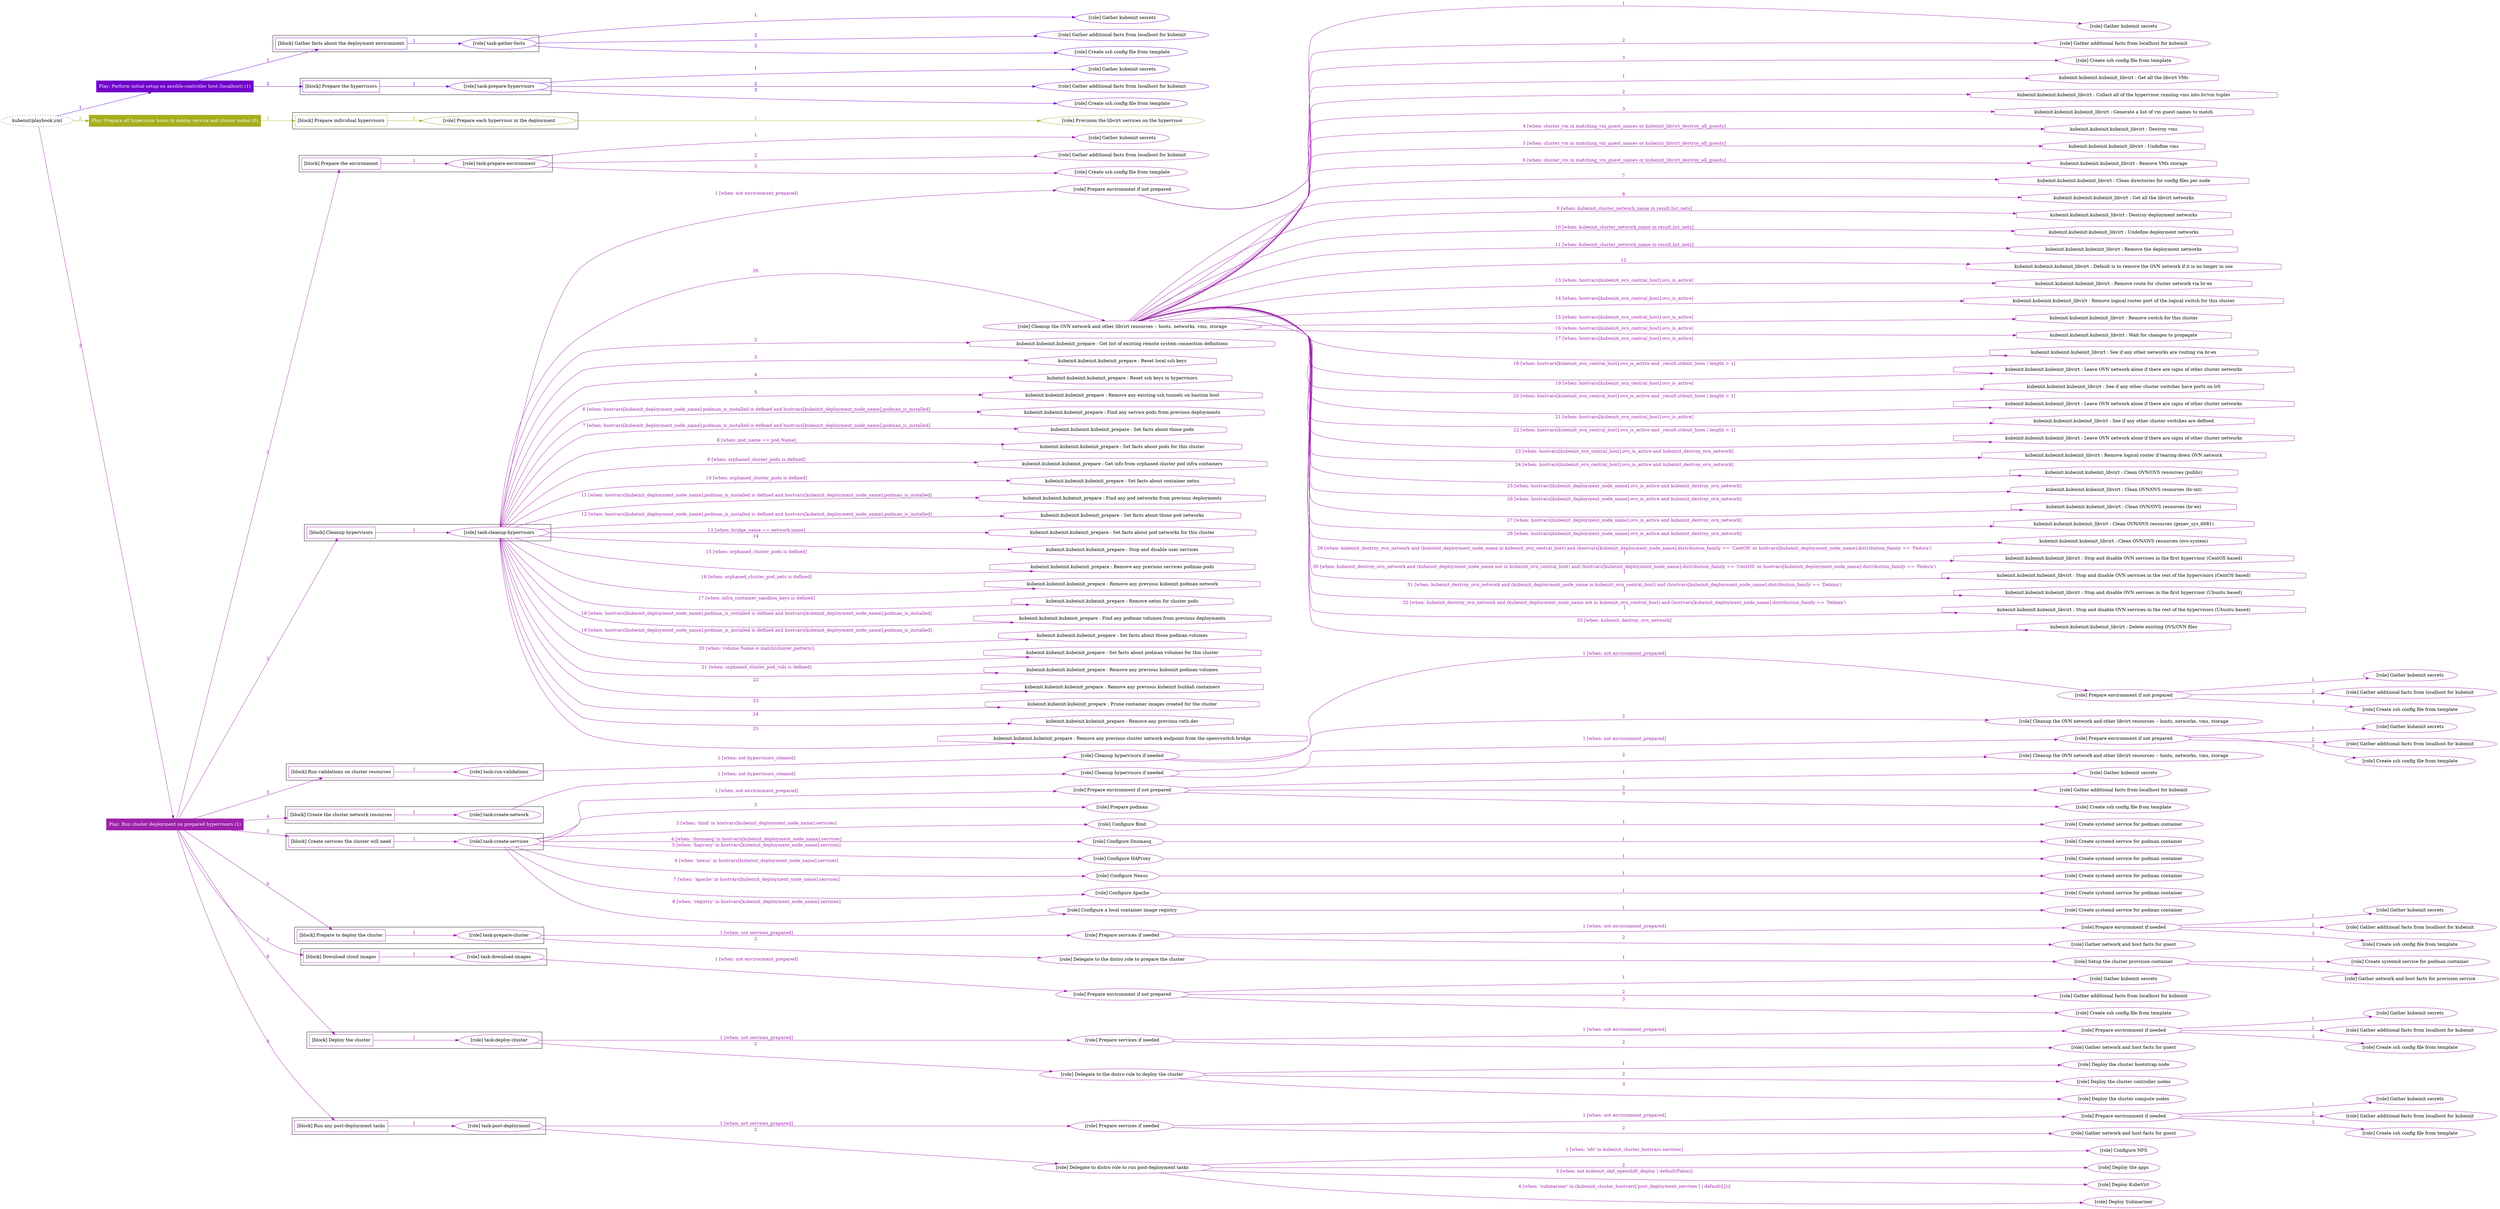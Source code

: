 digraph {
	graph [concentrate=true ordering=in rankdir=LR ratio=fill]
	edge [esep=5 sep=10]
	"kubeinit/playbook.yml" [URL="/home/runner/work/kubeinit/kubeinit/kubeinit/playbook.yml" id=playbook_32e40612 style=dotted]
	play_861e81be [label="Play: Perform initial setup on ansible-controller host (localhost) (1)" URL="/home/runner/work/kubeinit/kubeinit/kubeinit/playbook.yml" color="#7002ca" fontcolor="#ffffff" id=play_861e81be shape=box style=filled tooltip=localhost]
	"kubeinit/playbook.yml" -> play_861e81be [label="1 " color="#7002ca" fontcolor="#7002ca" id=edge_977ed278 labeltooltip="1 " tooltip="1 "]
	subgraph "Gather kubeinit secrets" {
		role_ad31992d [label="[role] Gather kubeinit secrets" URL="/home/runner/.ansible/collections/ansible_collections/kubeinit/kubeinit/roles/kubeinit_prepare/tasks/gather_kubeinit_facts.yml" color="#7002ca" id=role_ad31992d tooltip="Gather kubeinit secrets"]
	}
	subgraph "Gather additional facts from localhost for kubeinit" {
		role_852a8075 [label="[role] Gather additional facts from localhost for kubeinit" URL="/home/runner/.ansible/collections/ansible_collections/kubeinit/kubeinit/roles/kubeinit_prepare/tasks/gather_kubeinit_facts.yml" color="#7002ca" id=role_852a8075 tooltip="Gather additional facts from localhost for kubeinit"]
	}
	subgraph "Create ssh config file from template" {
		role_c7916972 [label="[role] Create ssh config file from template" URL="/home/runner/.ansible/collections/ansible_collections/kubeinit/kubeinit/roles/kubeinit_prepare/tasks/gather_kubeinit_facts.yml" color="#7002ca" id=role_c7916972 tooltip="Create ssh config file from template"]
	}
	subgraph "task-gather-facts" {
		role_4445f231 [label="[role] task-gather-facts" URL="/home/runner/work/kubeinit/kubeinit/kubeinit/playbook.yml" color="#7002ca" id=role_4445f231 tooltip="task-gather-facts"]
		role_4445f231 -> role_ad31992d [label="1 " color="#7002ca" fontcolor="#7002ca" id=edge_8959f1cc labeltooltip="1 " tooltip="1 "]
		role_4445f231 -> role_852a8075 [label="2 " color="#7002ca" fontcolor="#7002ca" id=edge_757ac3c5 labeltooltip="2 " tooltip="2 "]
		role_4445f231 -> role_c7916972 [label="3 " color="#7002ca" fontcolor="#7002ca" id=edge_d1263d8d labeltooltip="3 " tooltip="3 "]
	}
	subgraph "Gather kubeinit secrets" {
		role_a5a0a808 [label="[role] Gather kubeinit secrets" URL="/home/runner/.ansible/collections/ansible_collections/kubeinit/kubeinit/roles/kubeinit_prepare/tasks/gather_kubeinit_facts.yml" color="#7002ca" id=role_a5a0a808 tooltip="Gather kubeinit secrets"]
	}
	subgraph "Gather additional facts from localhost for kubeinit" {
		role_5451f1ab [label="[role] Gather additional facts from localhost for kubeinit" URL="/home/runner/.ansible/collections/ansible_collections/kubeinit/kubeinit/roles/kubeinit_prepare/tasks/gather_kubeinit_facts.yml" color="#7002ca" id=role_5451f1ab tooltip="Gather additional facts from localhost for kubeinit"]
	}
	subgraph "Create ssh config file from template" {
		role_6ccdc06c [label="[role] Create ssh config file from template" URL="/home/runner/.ansible/collections/ansible_collections/kubeinit/kubeinit/roles/kubeinit_prepare/tasks/gather_kubeinit_facts.yml" color="#7002ca" id=role_6ccdc06c tooltip="Create ssh config file from template"]
	}
	subgraph "task-prepare-hypervisors" {
		role_88f32d67 [label="[role] task-prepare-hypervisors" URL="/home/runner/work/kubeinit/kubeinit/kubeinit/playbook.yml" color="#7002ca" id=role_88f32d67 tooltip="task-prepare-hypervisors"]
		role_88f32d67 -> role_a5a0a808 [label="1 " color="#7002ca" fontcolor="#7002ca" id=edge_354bebf5 labeltooltip="1 " tooltip="1 "]
		role_88f32d67 -> role_5451f1ab [label="2 " color="#7002ca" fontcolor="#7002ca" id=edge_87101eb3 labeltooltip="2 " tooltip="2 "]
		role_88f32d67 -> role_6ccdc06c [label="3 " color="#7002ca" fontcolor="#7002ca" id=edge_6763d426 labeltooltip="3 " tooltip="3 "]
	}
	subgraph "Play: Perform initial setup on ansible-controller host (localhost) (1)" {
		play_861e81be -> block_a2eb905d [label=1 color="#7002ca" fontcolor="#7002ca" id=edge_4b705188 labeltooltip=1 tooltip=1]
		subgraph cluster_block_a2eb905d {
			block_a2eb905d [label="[block] Gather facts about the deployment environment" URL="/home/runner/work/kubeinit/kubeinit/kubeinit/playbook.yml" color="#7002ca" id=block_a2eb905d labeltooltip="Gather facts about the deployment environment" shape=box tooltip="Gather facts about the deployment environment"]
			block_a2eb905d -> role_4445f231 [label="1 " color="#7002ca" fontcolor="#7002ca" id=edge_996730f0 labeltooltip="1 " tooltip="1 "]
		}
		play_861e81be -> block_4ad97387 [label=2 color="#7002ca" fontcolor="#7002ca" id=edge_00a47f69 labeltooltip=2 tooltip=2]
		subgraph cluster_block_4ad97387 {
			block_4ad97387 [label="[block] Prepare the hypervisors" URL="/home/runner/work/kubeinit/kubeinit/kubeinit/playbook.yml" color="#7002ca" id=block_4ad97387 labeltooltip="Prepare the hypervisors" shape=box tooltip="Prepare the hypervisors"]
			block_4ad97387 -> role_88f32d67 [label="1 " color="#7002ca" fontcolor="#7002ca" id=edge_eb93ed63 labeltooltip="1 " tooltip="1 "]
		}
	}
	play_ef6e0fa6 [label="Play: Prepare all hypervisor hosts to deploy service and cluster nodes (0)" URL="/home/runner/work/kubeinit/kubeinit/kubeinit/playbook.yml" color="#a6ae1e" fontcolor="#ffffff" id=play_ef6e0fa6 shape=box style=filled tooltip="Play: Prepare all hypervisor hosts to deploy service and cluster nodes (0)"]
	"kubeinit/playbook.yml" -> play_ef6e0fa6 [label="2 " color="#a6ae1e" fontcolor="#a6ae1e" id=edge_c81deca3 labeltooltip="2 " tooltip="2 "]
	subgraph "Provision the libvirt services on the hypervisor" {
		role_1a3088b3 [label="[role] Provision the libvirt services on the hypervisor" URL="/home/runner/.ansible/collections/ansible_collections/kubeinit/kubeinit/roles/kubeinit_prepare/tasks/prepare_hypervisor.yml" color="#a6ae1e" id=role_1a3088b3 tooltip="Provision the libvirt services on the hypervisor"]
	}
	subgraph "Prepare each hypervisor in the deployment" {
		role_d8ae6d52 [label="[role] Prepare each hypervisor in the deployment" URL="/home/runner/work/kubeinit/kubeinit/kubeinit/playbook.yml" color="#a6ae1e" id=role_d8ae6d52 tooltip="Prepare each hypervisor in the deployment"]
		role_d8ae6d52 -> role_1a3088b3 [label="1 " color="#a6ae1e" fontcolor="#a6ae1e" id=edge_eda7794d labeltooltip="1 " tooltip="1 "]
	}
	subgraph "Play: Prepare all hypervisor hosts to deploy service and cluster nodes (0)" {
		play_ef6e0fa6 -> block_b14f0e4b [label=1 color="#a6ae1e" fontcolor="#a6ae1e" id=edge_8cecc9a4 labeltooltip=1 tooltip=1]
		subgraph cluster_block_b14f0e4b {
			block_b14f0e4b [label="[block] Prepare individual hypervisors" URL="/home/runner/work/kubeinit/kubeinit/kubeinit/playbook.yml" color="#a6ae1e" id=block_b14f0e4b labeltooltip="Prepare individual hypervisors" shape=box tooltip="Prepare individual hypervisors"]
			block_b14f0e4b -> role_d8ae6d52 [label="1 " color="#a6ae1e" fontcolor="#a6ae1e" id=edge_a7e92963 labeltooltip="1 " tooltip="1 "]
		}
	}
	play_cad535be [label="Play: Run cluster deployment on prepared hypervisors (1)" URL="/home/runner/work/kubeinit/kubeinit/kubeinit/playbook.yml" color="#9e21ab" fontcolor="#ffffff" id=play_cad535be shape=box style=filled tooltip=localhost]
	"kubeinit/playbook.yml" -> play_cad535be [label="3 " color="#9e21ab" fontcolor="#9e21ab" id=edge_e1c8561f labeltooltip="3 " tooltip="3 "]
	subgraph "Gather kubeinit secrets" {
		role_bcb5a146 [label="[role] Gather kubeinit secrets" URL="/home/runner/.ansible/collections/ansible_collections/kubeinit/kubeinit/roles/kubeinit_prepare/tasks/gather_kubeinit_facts.yml" color="#9e21ab" id=role_bcb5a146 tooltip="Gather kubeinit secrets"]
	}
	subgraph "Gather additional facts from localhost for kubeinit" {
		role_62c611d5 [label="[role] Gather additional facts from localhost for kubeinit" URL="/home/runner/.ansible/collections/ansible_collections/kubeinit/kubeinit/roles/kubeinit_prepare/tasks/gather_kubeinit_facts.yml" color="#9e21ab" id=role_62c611d5 tooltip="Gather additional facts from localhost for kubeinit"]
	}
	subgraph "Create ssh config file from template" {
		role_66a44a31 [label="[role] Create ssh config file from template" URL="/home/runner/.ansible/collections/ansible_collections/kubeinit/kubeinit/roles/kubeinit_prepare/tasks/gather_kubeinit_facts.yml" color="#9e21ab" id=role_66a44a31 tooltip="Create ssh config file from template"]
	}
	subgraph "task-prepare-environment" {
		role_01f97164 [label="[role] task-prepare-environment" URL="/home/runner/work/kubeinit/kubeinit/kubeinit/playbook.yml" color="#9e21ab" id=role_01f97164 tooltip="task-prepare-environment"]
		role_01f97164 -> role_bcb5a146 [label="1 " color="#9e21ab" fontcolor="#9e21ab" id=edge_36069426 labeltooltip="1 " tooltip="1 "]
		role_01f97164 -> role_62c611d5 [label="2 " color="#9e21ab" fontcolor="#9e21ab" id=edge_bcbf2c9c labeltooltip="2 " tooltip="2 "]
		role_01f97164 -> role_66a44a31 [label="3 " color="#9e21ab" fontcolor="#9e21ab" id=edge_d51def49 labeltooltip="3 " tooltip="3 "]
	}
	subgraph "Gather kubeinit secrets" {
		role_b8dd1d13 [label="[role] Gather kubeinit secrets" URL="/home/runner/.ansible/collections/ansible_collections/kubeinit/kubeinit/roles/kubeinit_prepare/tasks/gather_kubeinit_facts.yml" color="#9e21ab" id=role_b8dd1d13 tooltip="Gather kubeinit secrets"]
	}
	subgraph "Gather additional facts from localhost for kubeinit" {
		role_564f17bc [label="[role] Gather additional facts from localhost for kubeinit" URL="/home/runner/.ansible/collections/ansible_collections/kubeinit/kubeinit/roles/kubeinit_prepare/tasks/gather_kubeinit_facts.yml" color="#9e21ab" id=role_564f17bc tooltip="Gather additional facts from localhost for kubeinit"]
	}
	subgraph "Create ssh config file from template" {
		role_999a2073 [label="[role] Create ssh config file from template" URL="/home/runner/.ansible/collections/ansible_collections/kubeinit/kubeinit/roles/kubeinit_prepare/tasks/gather_kubeinit_facts.yml" color="#9e21ab" id=role_999a2073 tooltip="Create ssh config file from template"]
	}
	subgraph "Prepare environment if not prepared" {
		role_6ae2a344 [label="[role] Prepare environment if not prepared" URL="/home/runner/.ansible/collections/ansible_collections/kubeinit/kubeinit/roles/kubeinit_prepare/tasks/cleanup_hypervisors.yml" color="#9e21ab" id=role_6ae2a344 tooltip="Prepare environment if not prepared"]
		role_6ae2a344 -> role_b8dd1d13 [label="1 " color="#9e21ab" fontcolor="#9e21ab" id=edge_6f804642 labeltooltip="1 " tooltip="1 "]
		role_6ae2a344 -> role_564f17bc [label="2 " color="#9e21ab" fontcolor="#9e21ab" id=edge_23f9d55f labeltooltip="2 " tooltip="2 "]
		role_6ae2a344 -> role_999a2073 [label="3 " color="#9e21ab" fontcolor="#9e21ab" id=edge_9526464b labeltooltip="3 " tooltip="3 "]
	}
	subgraph "Cleanup the OVN network and other libvirt resources -- hosts, networks, vms, storage" {
		role_8ff248aa [label="[role] Cleanup the OVN network and other libvirt resources -- hosts, networks, vms, storage" URL="/home/runner/.ansible/collections/ansible_collections/kubeinit/kubeinit/roles/kubeinit_prepare/tasks/cleanup_hypervisors.yml" color="#9e21ab" id=role_8ff248aa tooltip="Cleanup the OVN network and other libvirt resources -- hosts, networks, vms, storage"]
		task_7495ae9b [label="kubeinit.kubeinit.kubeinit_libvirt : Get all the libvirt VMs" URL="/home/runner/.ansible/collections/ansible_collections/kubeinit/kubeinit/roles/kubeinit_libvirt/tasks/cleanup_libvirt.yml" color="#9e21ab" id=task_7495ae9b shape=octagon tooltip="kubeinit.kubeinit.kubeinit_libvirt : Get all the libvirt VMs"]
		role_8ff248aa -> task_7495ae9b [label="1 " color="#9e21ab" fontcolor="#9e21ab" id=edge_ab174e1d labeltooltip="1 " tooltip="1 "]
		task_72bb20c9 [label="kubeinit.kubeinit.kubeinit_libvirt : Collect all of the hypervisor running vms into hv/vm tuples" URL="/home/runner/.ansible/collections/ansible_collections/kubeinit/kubeinit/roles/kubeinit_libvirt/tasks/cleanup_libvirt.yml" color="#9e21ab" id=task_72bb20c9 shape=octagon tooltip="kubeinit.kubeinit.kubeinit_libvirt : Collect all of the hypervisor running vms into hv/vm tuples"]
		role_8ff248aa -> task_72bb20c9 [label="2 " color="#9e21ab" fontcolor="#9e21ab" id=edge_9e62f9fa labeltooltip="2 " tooltip="2 "]
		task_2ada770b [label="kubeinit.kubeinit.kubeinit_libvirt : Generate a list of vm guest names to match" URL="/home/runner/.ansible/collections/ansible_collections/kubeinit/kubeinit/roles/kubeinit_libvirt/tasks/cleanup_libvirt.yml" color="#9e21ab" id=task_2ada770b shape=octagon tooltip="kubeinit.kubeinit.kubeinit_libvirt : Generate a list of vm guest names to match"]
		role_8ff248aa -> task_2ada770b [label="3 " color="#9e21ab" fontcolor="#9e21ab" id=edge_2c428282 labeltooltip="3 " tooltip="3 "]
		task_b6693d4a [label="kubeinit.kubeinit.kubeinit_libvirt : Destroy vms" URL="/home/runner/.ansible/collections/ansible_collections/kubeinit/kubeinit/roles/kubeinit_libvirt/tasks/cleanup_libvirt.yml" color="#9e21ab" id=task_b6693d4a shape=octagon tooltip="kubeinit.kubeinit.kubeinit_libvirt : Destroy vms"]
		role_8ff248aa -> task_b6693d4a [label="4 [when: cluster_vm in matching_vm_guest_names or kubeinit_libvirt_destroy_all_guests]" color="#9e21ab" fontcolor="#9e21ab" id=edge_ddc5d30b labeltooltip="4 [when: cluster_vm in matching_vm_guest_names or kubeinit_libvirt_destroy_all_guests]" tooltip="4 [when: cluster_vm in matching_vm_guest_names or kubeinit_libvirt_destroy_all_guests]"]
		task_2796a60e [label="kubeinit.kubeinit.kubeinit_libvirt : Undefine vms" URL="/home/runner/.ansible/collections/ansible_collections/kubeinit/kubeinit/roles/kubeinit_libvirt/tasks/cleanup_libvirt.yml" color="#9e21ab" id=task_2796a60e shape=octagon tooltip="kubeinit.kubeinit.kubeinit_libvirt : Undefine vms"]
		role_8ff248aa -> task_2796a60e [label="5 [when: cluster_vm in matching_vm_guest_names or kubeinit_libvirt_destroy_all_guests]" color="#9e21ab" fontcolor="#9e21ab" id=edge_7ec804c8 labeltooltip="5 [when: cluster_vm in matching_vm_guest_names or kubeinit_libvirt_destroy_all_guests]" tooltip="5 [when: cluster_vm in matching_vm_guest_names or kubeinit_libvirt_destroy_all_guests]"]
		task_5be0e3aa [label="kubeinit.kubeinit.kubeinit_libvirt : Remove VMs storage" URL="/home/runner/.ansible/collections/ansible_collections/kubeinit/kubeinit/roles/kubeinit_libvirt/tasks/cleanup_libvirt.yml" color="#9e21ab" id=task_5be0e3aa shape=octagon tooltip="kubeinit.kubeinit.kubeinit_libvirt : Remove VMs storage"]
		role_8ff248aa -> task_5be0e3aa [label="6 [when: cluster_vm in matching_vm_guest_names or kubeinit_libvirt_destroy_all_guests]" color="#9e21ab" fontcolor="#9e21ab" id=edge_05c6c8b0 labeltooltip="6 [when: cluster_vm in matching_vm_guest_names or kubeinit_libvirt_destroy_all_guests]" tooltip="6 [when: cluster_vm in matching_vm_guest_names or kubeinit_libvirt_destroy_all_guests]"]
		task_22e7ca02 [label="kubeinit.kubeinit.kubeinit_libvirt : Clean directories for config files per node" URL="/home/runner/.ansible/collections/ansible_collections/kubeinit/kubeinit/roles/kubeinit_libvirt/tasks/cleanup_libvirt.yml" color="#9e21ab" id=task_22e7ca02 shape=octagon tooltip="kubeinit.kubeinit.kubeinit_libvirt : Clean directories for config files per node"]
		role_8ff248aa -> task_22e7ca02 [label="7 " color="#9e21ab" fontcolor="#9e21ab" id=edge_d7fa710f labeltooltip="7 " tooltip="7 "]
		task_b7182c2f [label="kubeinit.kubeinit.kubeinit_libvirt : Get all the libvirt networks" URL="/home/runner/.ansible/collections/ansible_collections/kubeinit/kubeinit/roles/kubeinit_libvirt/tasks/cleanup_libvirt.yml" color="#9e21ab" id=task_b7182c2f shape=octagon tooltip="kubeinit.kubeinit.kubeinit_libvirt : Get all the libvirt networks"]
		role_8ff248aa -> task_b7182c2f [label="8 " color="#9e21ab" fontcolor="#9e21ab" id=edge_b25be00a labeltooltip="8 " tooltip="8 "]
		task_73c4a80d [label="kubeinit.kubeinit.kubeinit_libvirt : Destroy deployment networks" URL="/home/runner/.ansible/collections/ansible_collections/kubeinit/kubeinit/roles/kubeinit_libvirt/tasks/cleanup_libvirt.yml" color="#9e21ab" id=task_73c4a80d shape=octagon tooltip="kubeinit.kubeinit.kubeinit_libvirt : Destroy deployment networks"]
		role_8ff248aa -> task_73c4a80d [label="9 [when: kubeinit_cluster_network_name in result.list_nets]" color="#9e21ab" fontcolor="#9e21ab" id=edge_0002af10 labeltooltip="9 [when: kubeinit_cluster_network_name in result.list_nets]" tooltip="9 [when: kubeinit_cluster_network_name in result.list_nets]"]
		task_161a34cb [label="kubeinit.kubeinit.kubeinit_libvirt : Undefine deployment networks" URL="/home/runner/.ansible/collections/ansible_collections/kubeinit/kubeinit/roles/kubeinit_libvirt/tasks/cleanup_libvirt.yml" color="#9e21ab" id=task_161a34cb shape=octagon tooltip="kubeinit.kubeinit.kubeinit_libvirt : Undefine deployment networks"]
		role_8ff248aa -> task_161a34cb [label="10 [when: kubeinit_cluster_network_name in result.list_nets]" color="#9e21ab" fontcolor="#9e21ab" id=edge_14ccd106 labeltooltip="10 [when: kubeinit_cluster_network_name in result.list_nets]" tooltip="10 [when: kubeinit_cluster_network_name in result.list_nets]"]
		task_379a257e [label="kubeinit.kubeinit.kubeinit_libvirt : Remove the deployment networks" URL="/home/runner/.ansible/collections/ansible_collections/kubeinit/kubeinit/roles/kubeinit_libvirt/tasks/cleanup_libvirt.yml" color="#9e21ab" id=task_379a257e shape=octagon tooltip="kubeinit.kubeinit.kubeinit_libvirt : Remove the deployment networks"]
		role_8ff248aa -> task_379a257e [label="11 [when: kubeinit_cluster_network_name in result.list_nets]" color="#9e21ab" fontcolor="#9e21ab" id=edge_345fc454 labeltooltip="11 [when: kubeinit_cluster_network_name in result.list_nets]" tooltip="11 [when: kubeinit_cluster_network_name in result.list_nets]"]
		task_bddd1857 [label="kubeinit.kubeinit.kubeinit_libvirt : Default is to remove the OVN network if it is no longer in use" URL="/home/runner/.ansible/collections/ansible_collections/kubeinit/kubeinit/roles/kubeinit_libvirt/tasks/cleanup_libvirt.yml" color="#9e21ab" id=task_bddd1857 shape=octagon tooltip="kubeinit.kubeinit.kubeinit_libvirt : Default is to remove the OVN network if it is no longer in use"]
		role_8ff248aa -> task_bddd1857 [label="12 " color="#9e21ab" fontcolor="#9e21ab" id=edge_5312c9cf labeltooltip="12 " tooltip="12 "]
		task_09add613 [label="kubeinit.kubeinit.kubeinit_libvirt : Remove route for cluster network via br-ex" URL="/home/runner/.ansible/collections/ansible_collections/kubeinit/kubeinit/roles/kubeinit_libvirt/tasks/cleanup_libvirt.yml" color="#9e21ab" id=task_09add613 shape=octagon tooltip="kubeinit.kubeinit.kubeinit_libvirt : Remove route for cluster network via br-ex"]
		role_8ff248aa -> task_09add613 [label="13 [when: hostvars[kubeinit_ovn_central_host].ovs_is_active]" color="#9e21ab" fontcolor="#9e21ab" id=edge_4b66afeb labeltooltip="13 [when: hostvars[kubeinit_ovn_central_host].ovs_is_active]" tooltip="13 [when: hostvars[kubeinit_ovn_central_host].ovs_is_active]"]
		task_4e6f6b0a [label="kubeinit.kubeinit.kubeinit_libvirt : Remove logical router port of the logical switch for this cluster" URL="/home/runner/.ansible/collections/ansible_collections/kubeinit/kubeinit/roles/kubeinit_libvirt/tasks/cleanup_libvirt.yml" color="#9e21ab" id=task_4e6f6b0a shape=octagon tooltip="kubeinit.kubeinit.kubeinit_libvirt : Remove logical router port of the logical switch for this cluster"]
		role_8ff248aa -> task_4e6f6b0a [label="14 [when: hostvars[kubeinit_ovn_central_host].ovs_is_active]" color="#9e21ab" fontcolor="#9e21ab" id=edge_64c0cb89 labeltooltip="14 [when: hostvars[kubeinit_ovn_central_host].ovs_is_active]" tooltip="14 [when: hostvars[kubeinit_ovn_central_host].ovs_is_active]"]
		task_f05a0c29 [label="kubeinit.kubeinit.kubeinit_libvirt : Remove switch for this cluster" URL="/home/runner/.ansible/collections/ansible_collections/kubeinit/kubeinit/roles/kubeinit_libvirt/tasks/cleanup_libvirt.yml" color="#9e21ab" id=task_f05a0c29 shape=octagon tooltip="kubeinit.kubeinit.kubeinit_libvirt : Remove switch for this cluster"]
		role_8ff248aa -> task_f05a0c29 [label="15 [when: hostvars[kubeinit_ovn_central_host].ovs_is_active]" color="#9e21ab" fontcolor="#9e21ab" id=edge_7259114d labeltooltip="15 [when: hostvars[kubeinit_ovn_central_host].ovs_is_active]" tooltip="15 [when: hostvars[kubeinit_ovn_central_host].ovs_is_active]"]
		task_4449384e [label="kubeinit.kubeinit.kubeinit_libvirt : Wait for changes to propagate" URL="/home/runner/.ansible/collections/ansible_collections/kubeinit/kubeinit/roles/kubeinit_libvirt/tasks/cleanup_libvirt.yml" color="#9e21ab" id=task_4449384e shape=octagon tooltip="kubeinit.kubeinit.kubeinit_libvirt : Wait for changes to propagate"]
		role_8ff248aa -> task_4449384e [label="16 [when: hostvars[kubeinit_ovn_central_host].ovs_is_active]" color="#9e21ab" fontcolor="#9e21ab" id=edge_68bf7d1a labeltooltip="16 [when: hostvars[kubeinit_ovn_central_host].ovs_is_active]" tooltip="16 [when: hostvars[kubeinit_ovn_central_host].ovs_is_active]"]
		task_130eb5fe [label="kubeinit.kubeinit.kubeinit_libvirt : See if any other networks are routing via br-ex" URL="/home/runner/.ansible/collections/ansible_collections/kubeinit/kubeinit/roles/kubeinit_libvirt/tasks/cleanup_libvirt.yml" color="#9e21ab" id=task_130eb5fe shape=octagon tooltip="kubeinit.kubeinit.kubeinit_libvirt : See if any other networks are routing via br-ex"]
		role_8ff248aa -> task_130eb5fe [label="17 [when: hostvars[kubeinit_ovn_central_host].ovs_is_active]" color="#9e21ab" fontcolor="#9e21ab" id=edge_47bd01f7 labeltooltip="17 [when: hostvars[kubeinit_ovn_central_host].ovs_is_active]" tooltip="17 [when: hostvars[kubeinit_ovn_central_host].ovs_is_active]"]
		task_6dd07271 [label="kubeinit.kubeinit.kubeinit_libvirt : Leave OVN network alone if there are signs of other cluster networks" URL="/home/runner/.ansible/collections/ansible_collections/kubeinit/kubeinit/roles/kubeinit_libvirt/tasks/cleanup_libvirt.yml" color="#9e21ab" id=task_6dd07271 shape=octagon tooltip="kubeinit.kubeinit.kubeinit_libvirt : Leave OVN network alone if there are signs of other cluster networks"]
		role_8ff248aa -> task_6dd07271 [label="18 [when: hostvars[kubeinit_ovn_central_host].ovs_is_active and _result.stdout_lines | length > 1]" color="#9e21ab" fontcolor="#9e21ab" id=edge_3609af52 labeltooltip="18 [when: hostvars[kubeinit_ovn_central_host].ovs_is_active and _result.stdout_lines | length > 1]" tooltip="18 [when: hostvars[kubeinit_ovn_central_host].ovs_is_active and _result.stdout_lines | length > 1]"]
		task_d8eb07dc [label="kubeinit.kubeinit.kubeinit_libvirt : See if any other cluster switches have ports on lr0" URL="/home/runner/.ansible/collections/ansible_collections/kubeinit/kubeinit/roles/kubeinit_libvirt/tasks/cleanup_libvirt.yml" color="#9e21ab" id=task_d8eb07dc shape=octagon tooltip="kubeinit.kubeinit.kubeinit_libvirt : See if any other cluster switches have ports on lr0"]
		role_8ff248aa -> task_d8eb07dc [label="19 [when: hostvars[kubeinit_ovn_central_host].ovs_is_active]" color="#9e21ab" fontcolor="#9e21ab" id=edge_7d8e3e4a labeltooltip="19 [when: hostvars[kubeinit_ovn_central_host].ovs_is_active]" tooltip="19 [when: hostvars[kubeinit_ovn_central_host].ovs_is_active]"]
		task_cb0d31ce [label="kubeinit.kubeinit.kubeinit_libvirt : Leave OVN network alone if there are signs of other cluster networks" URL="/home/runner/.ansible/collections/ansible_collections/kubeinit/kubeinit/roles/kubeinit_libvirt/tasks/cleanup_libvirt.yml" color="#9e21ab" id=task_cb0d31ce shape=octagon tooltip="kubeinit.kubeinit.kubeinit_libvirt : Leave OVN network alone if there are signs of other cluster networks"]
		role_8ff248aa -> task_cb0d31ce [label="20 [when: hostvars[kubeinit_ovn_central_host].ovs_is_active and _result.stdout_lines | length > 1]" color="#9e21ab" fontcolor="#9e21ab" id=edge_cd3ac9b9 labeltooltip="20 [when: hostvars[kubeinit_ovn_central_host].ovs_is_active and _result.stdout_lines | length > 1]" tooltip="20 [when: hostvars[kubeinit_ovn_central_host].ovs_is_active and _result.stdout_lines | length > 1]"]
		task_29f3443d [label="kubeinit.kubeinit.kubeinit_libvirt : See if any other cluster switches are defined" URL="/home/runner/.ansible/collections/ansible_collections/kubeinit/kubeinit/roles/kubeinit_libvirt/tasks/cleanup_libvirt.yml" color="#9e21ab" id=task_29f3443d shape=octagon tooltip="kubeinit.kubeinit.kubeinit_libvirt : See if any other cluster switches are defined"]
		role_8ff248aa -> task_29f3443d [label="21 [when: hostvars[kubeinit_ovn_central_host].ovs_is_active]" color="#9e21ab" fontcolor="#9e21ab" id=edge_3a35f2fa labeltooltip="21 [when: hostvars[kubeinit_ovn_central_host].ovs_is_active]" tooltip="21 [when: hostvars[kubeinit_ovn_central_host].ovs_is_active]"]
		task_19db008a [label="kubeinit.kubeinit.kubeinit_libvirt : Leave OVN network alone if there are signs of other cluster networks" URL="/home/runner/.ansible/collections/ansible_collections/kubeinit/kubeinit/roles/kubeinit_libvirt/tasks/cleanup_libvirt.yml" color="#9e21ab" id=task_19db008a shape=octagon tooltip="kubeinit.kubeinit.kubeinit_libvirt : Leave OVN network alone if there are signs of other cluster networks"]
		role_8ff248aa -> task_19db008a [label="22 [when: hostvars[kubeinit_ovn_central_host].ovs_is_active and _result.stdout_lines | length > 1]" color="#9e21ab" fontcolor="#9e21ab" id=edge_b6b826df labeltooltip="22 [when: hostvars[kubeinit_ovn_central_host].ovs_is_active and _result.stdout_lines | length > 1]" tooltip="22 [when: hostvars[kubeinit_ovn_central_host].ovs_is_active and _result.stdout_lines | length > 1]"]
		task_47e5ff7a [label="kubeinit.kubeinit.kubeinit_libvirt : Remove logical router if tearing down OVN network" URL="/home/runner/.ansible/collections/ansible_collections/kubeinit/kubeinit/roles/kubeinit_libvirt/tasks/cleanup_libvirt.yml" color="#9e21ab" id=task_47e5ff7a shape=octagon tooltip="kubeinit.kubeinit.kubeinit_libvirt : Remove logical router if tearing down OVN network"]
		role_8ff248aa -> task_47e5ff7a [label="23 [when: hostvars[kubeinit_ovn_central_host].ovs_is_active and kubeinit_destroy_ovn_network]" color="#9e21ab" fontcolor="#9e21ab" id=edge_e68d651e labeltooltip="23 [when: hostvars[kubeinit_ovn_central_host].ovs_is_active and kubeinit_destroy_ovn_network]" tooltip="23 [when: hostvars[kubeinit_ovn_central_host].ovs_is_active and kubeinit_destroy_ovn_network]"]
		task_21c58cc6 [label="kubeinit.kubeinit.kubeinit_libvirt : Clean OVN/OVS resources (public)" URL="/home/runner/.ansible/collections/ansible_collections/kubeinit/kubeinit/roles/kubeinit_libvirt/tasks/cleanup_libvirt.yml" color="#9e21ab" id=task_21c58cc6 shape=octagon tooltip="kubeinit.kubeinit.kubeinit_libvirt : Clean OVN/OVS resources (public)"]
		role_8ff248aa -> task_21c58cc6 [label="24 [when: hostvars[kubeinit_ovn_central_host].ovs_is_active and kubeinit_destroy_ovn_network]" color="#9e21ab" fontcolor="#9e21ab" id=edge_446f4718 labeltooltip="24 [when: hostvars[kubeinit_ovn_central_host].ovs_is_active and kubeinit_destroy_ovn_network]" tooltip="24 [when: hostvars[kubeinit_ovn_central_host].ovs_is_active and kubeinit_destroy_ovn_network]"]
		task_a228286b [label="kubeinit.kubeinit.kubeinit_libvirt : Clean OVN/OVS resources (br-int)" URL="/home/runner/.ansible/collections/ansible_collections/kubeinit/kubeinit/roles/kubeinit_libvirt/tasks/cleanup_libvirt.yml" color="#9e21ab" id=task_a228286b shape=octagon tooltip="kubeinit.kubeinit.kubeinit_libvirt : Clean OVN/OVS resources (br-int)"]
		role_8ff248aa -> task_a228286b [label="25 [when: hostvars[kubeinit_deployment_node_name].ovs_is_active and kubeinit_destroy_ovn_network]" color="#9e21ab" fontcolor="#9e21ab" id=edge_e60dfdd4 labeltooltip="25 [when: hostvars[kubeinit_deployment_node_name].ovs_is_active and kubeinit_destroy_ovn_network]" tooltip="25 [when: hostvars[kubeinit_deployment_node_name].ovs_is_active and kubeinit_destroy_ovn_network]"]
		task_d3682a60 [label="kubeinit.kubeinit.kubeinit_libvirt : Clean OVN/OVS resources (br-ex)" URL="/home/runner/.ansible/collections/ansible_collections/kubeinit/kubeinit/roles/kubeinit_libvirt/tasks/cleanup_libvirt.yml" color="#9e21ab" id=task_d3682a60 shape=octagon tooltip="kubeinit.kubeinit.kubeinit_libvirt : Clean OVN/OVS resources (br-ex)"]
		role_8ff248aa -> task_d3682a60 [label="26 [when: hostvars[kubeinit_deployment_node_name].ovs_is_active and kubeinit_destroy_ovn_network]" color="#9e21ab" fontcolor="#9e21ab" id=edge_7e88170b labeltooltip="26 [when: hostvars[kubeinit_deployment_node_name].ovs_is_active and kubeinit_destroy_ovn_network]" tooltip="26 [when: hostvars[kubeinit_deployment_node_name].ovs_is_active and kubeinit_destroy_ovn_network]"]
		task_894f058e [label="kubeinit.kubeinit.kubeinit_libvirt : Clean OVN/OVS resources (genev_sys_6081)" URL="/home/runner/.ansible/collections/ansible_collections/kubeinit/kubeinit/roles/kubeinit_libvirt/tasks/cleanup_libvirt.yml" color="#9e21ab" id=task_894f058e shape=octagon tooltip="kubeinit.kubeinit.kubeinit_libvirt : Clean OVN/OVS resources (genev_sys_6081)"]
		role_8ff248aa -> task_894f058e [label="27 [when: hostvars[kubeinit_deployment_node_name].ovs_is_active and kubeinit_destroy_ovn_network]" color="#9e21ab" fontcolor="#9e21ab" id=edge_899ec2a6 labeltooltip="27 [when: hostvars[kubeinit_deployment_node_name].ovs_is_active and kubeinit_destroy_ovn_network]" tooltip="27 [when: hostvars[kubeinit_deployment_node_name].ovs_is_active and kubeinit_destroy_ovn_network]"]
		task_46da4515 [label="kubeinit.kubeinit.kubeinit_libvirt : Clean OVN/OVS resources (ovs-system)" URL="/home/runner/.ansible/collections/ansible_collections/kubeinit/kubeinit/roles/kubeinit_libvirt/tasks/cleanup_libvirt.yml" color="#9e21ab" id=task_46da4515 shape=octagon tooltip="kubeinit.kubeinit.kubeinit_libvirt : Clean OVN/OVS resources (ovs-system)"]
		role_8ff248aa -> task_46da4515 [label="28 [when: hostvars[kubeinit_deployment_node_name].ovs_is_active and kubeinit_destroy_ovn_network]" color="#9e21ab" fontcolor="#9e21ab" id=edge_4fd9d8ea labeltooltip="28 [when: hostvars[kubeinit_deployment_node_name].ovs_is_active and kubeinit_destroy_ovn_network]" tooltip="28 [when: hostvars[kubeinit_deployment_node_name].ovs_is_active and kubeinit_destroy_ovn_network]"]
		task_43aaf857 [label="kubeinit.kubeinit.kubeinit_libvirt : Stop and disable OVN services in the first hypervisor (CentOS based)" URL="/home/runner/.ansible/collections/ansible_collections/kubeinit/kubeinit/roles/kubeinit_libvirt/tasks/cleanup_libvirt.yml" color="#9e21ab" id=task_43aaf857 shape=octagon tooltip="kubeinit.kubeinit.kubeinit_libvirt : Stop and disable OVN services in the first hypervisor (CentOS based)"]
		role_8ff248aa -> task_43aaf857 [label="29 [when: kubeinit_destroy_ovn_network and (kubeinit_deployment_node_name in kubeinit_ovn_central_host) and (hostvars[kubeinit_deployment_node_name].distribution_family == 'CentOS' or hostvars[kubeinit_deployment_node_name].distribution_family == 'Fedora')
]" color="#9e21ab" fontcolor="#9e21ab" id=edge_f1cd88b9 labeltooltip="29 [when: kubeinit_destroy_ovn_network and (kubeinit_deployment_node_name in kubeinit_ovn_central_host) and (hostvars[kubeinit_deployment_node_name].distribution_family == 'CentOS' or hostvars[kubeinit_deployment_node_name].distribution_family == 'Fedora')
]" tooltip="29 [when: kubeinit_destroy_ovn_network and (kubeinit_deployment_node_name in kubeinit_ovn_central_host) and (hostvars[kubeinit_deployment_node_name].distribution_family == 'CentOS' or hostvars[kubeinit_deployment_node_name].distribution_family == 'Fedora')
]"]
		task_c29d715d [label="kubeinit.kubeinit.kubeinit_libvirt : Stop and disable OVN services in the rest of the hypervisors (CentOS based)" URL="/home/runner/.ansible/collections/ansible_collections/kubeinit/kubeinit/roles/kubeinit_libvirt/tasks/cleanup_libvirt.yml" color="#9e21ab" id=task_c29d715d shape=octagon tooltip="kubeinit.kubeinit.kubeinit_libvirt : Stop and disable OVN services in the rest of the hypervisors (CentOS based)"]
		role_8ff248aa -> task_c29d715d [label="30 [when: kubeinit_destroy_ovn_network and (kubeinit_deployment_node_name not in kubeinit_ovn_central_host) and (hostvars[kubeinit_deployment_node_name].distribution_family == 'CentOS' or hostvars[kubeinit_deployment_node_name].distribution_family == 'Fedora')
]" color="#9e21ab" fontcolor="#9e21ab" id=edge_d3ae5c58 labeltooltip="30 [when: kubeinit_destroy_ovn_network and (kubeinit_deployment_node_name not in kubeinit_ovn_central_host) and (hostvars[kubeinit_deployment_node_name].distribution_family == 'CentOS' or hostvars[kubeinit_deployment_node_name].distribution_family == 'Fedora')
]" tooltip="30 [when: kubeinit_destroy_ovn_network and (kubeinit_deployment_node_name not in kubeinit_ovn_central_host) and (hostvars[kubeinit_deployment_node_name].distribution_family == 'CentOS' or hostvars[kubeinit_deployment_node_name].distribution_family == 'Fedora')
]"]
		task_3a281cd7 [label="kubeinit.kubeinit.kubeinit_libvirt : Stop and disable OVN services in the first hypervisor (Ubuntu based)" URL="/home/runner/.ansible/collections/ansible_collections/kubeinit/kubeinit/roles/kubeinit_libvirt/tasks/cleanup_libvirt.yml" color="#9e21ab" id=task_3a281cd7 shape=octagon tooltip="kubeinit.kubeinit.kubeinit_libvirt : Stop and disable OVN services in the first hypervisor (Ubuntu based)"]
		role_8ff248aa -> task_3a281cd7 [label="31 [when: kubeinit_destroy_ovn_network and (kubeinit_deployment_node_name in kubeinit_ovn_central_host) and (hostvars[kubeinit_deployment_node_name].distribution_family == 'Debian')
]" color="#9e21ab" fontcolor="#9e21ab" id=edge_0ba70d50 labeltooltip="31 [when: kubeinit_destroy_ovn_network and (kubeinit_deployment_node_name in kubeinit_ovn_central_host) and (hostvars[kubeinit_deployment_node_name].distribution_family == 'Debian')
]" tooltip="31 [when: kubeinit_destroy_ovn_network and (kubeinit_deployment_node_name in kubeinit_ovn_central_host) and (hostvars[kubeinit_deployment_node_name].distribution_family == 'Debian')
]"]
		task_bb9c93e5 [label="kubeinit.kubeinit.kubeinit_libvirt : Stop and disable OVN services in the rest of the hypervisors (Ubuntu based)" URL="/home/runner/.ansible/collections/ansible_collections/kubeinit/kubeinit/roles/kubeinit_libvirt/tasks/cleanup_libvirt.yml" color="#9e21ab" id=task_bb9c93e5 shape=octagon tooltip="kubeinit.kubeinit.kubeinit_libvirt : Stop and disable OVN services in the rest of the hypervisors (Ubuntu based)"]
		role_8ff248aa -> task_bb9c93e5 [label="32 [when: kubeinit_destroy_ovn_network and (kubeinit_deployment_node_name not in kubeinit_ovn_central_host) and (hostvars[kubeinit_deployment_node_name].distribution_family == 'Debian')
]" color="#9e21ab" fontcolor="#9e21ab" id=edge_e17a16a9 labeltooltip="32 [when: kubeinit_destroy_ovn_network and (kubeinit_deployment_node_name not in kubeinit_ovn_central_host) and (hostvars[kubeinit_deployment_node_name].distribution_family == 'Debian')
]" tooltip="32 [when: kubeinit_destroy_ovn_network and (kubeinit_deployment_node_name not in kubeinit_ovn_central_host) and (hostvars[kubeinit_deployment_node_name].distribution_family == 'Debian')
]"]
		task_6b05046f [label="kubeinit.kubeinit.kubeinit_libvirt : Delete existing OVS/OVN files" URL="/home/runner/.ansible/collections/ansible_collections/kubeinit/kubeinit/roles/kubeinit_libvirt/tasks/cleanup_libvirt.yml" color="#9e21ab" id=task_6b05046f shape=octagon tooltip="kubeinit.kubeinit.kubeinit_libvirt : Delete existing OVS/OVN files"]
		role_8ff248aa -> task_6b05046f [label="33 [when: kubeinit_destroy_ovn_network]" color="#9e21ab" fontcolor="#9e21ab" id=edge_c5860ec3 labeltooltip="33 [when: kubeinit_destroy_ovn_network]" tooltip="33 [when: kubeinit_destroy_ovn_network]"]
	}
	subgraph "task-cleanup-hypervisors" {
		role_f6b6e466 [label="[role] task-cleanup-hypervisors" URL="/home/runner/work/kubeinit/kubeinit/kubeinit/playbook.yml" color="#9e21ab" id=role_f6b6e466 tooltip="task-cleanup-hypervisors"]
		role_f6b6e466 -> role_6ae2a344 [label="1 [when: not environment_prepared]" color="#9e21ab" fontcolor="#9e21ab" id=edge_5bc7d687 labeltooltip="1 [when: not environment_prepared]" tooltip="1 [when: not environment_prepared]"]
		task_b55d73a5 [label="kubeinit.kubeinit.kubeinit_prepare : Get list of existing remote system connection definitions" URL="/home/runner/.ansible/collections/ansible_collections/kubeinit/kubeinit/roles/kubeinit_prepare/tasks/cleanup_hypervisors.yml" color="#9e21ab" id=task_b55d73a5 shape=octagon tooltip="kubeinit.kubeinit.kubeinit_prepare : Get list of existing remote system connection definitions"]
		role_f6b6e466 -> task_b55d73a5 [label="2 " color="#9e21ab" fontcolor="#9e21ab" id=edge_96cd6406 labeltooltip="2 " tooltip="2 "]
		task_c5e345b1 [label="kubeinit.kubeinit.kubeinit_prepare : Reset local ssh keys" URL="/home/runner/.ansible/collections/ansible_collections/kubeinit/kubeinit/roles/kubeinit_prepare/tasks/cleanup_hypervisors.yml" color="#9e21ab" id=task_c5e345b1 shape=octagon tooltip="kubeinit.kubeinit.kubeinit_prepare : Reset local ssh keys"]
		role_f6b6e466 -> task_c5e345b1 [label="3 " color="#9e21ab" fontcolor="#9e21ab" id=edge_42af26dc labeltooltip="3 " tooltip="3 "]
		task_4dd4cfe3 [label="kubeinit.kubeinit.kubeinit_prepare : Reset ssh keys in hypervisors" URL="/home/runner/.ansible/collections/ansible_collections/kubeinit/kubeinit/roles/kubeinit_prepare/tasks/cleanup_hypervisors.yml" color="#9e21ab" id=task_4dd4cfe3 shape=octagon tooltip="kubeinit.kubeinit.kubeinit_prepare : Reset ssh keys in hypervisors"]
		role_f6b6e466 -> task_4dd4cfe3 [label="4 " color="#9e21ab" fontcolor="#9e21ab" id=edge_de72af21 labeltooltip="4 " tooltip="4 "]
		task_6426930b [label="kubeinit.kubeinit.kubeinit_prepare : Remove any existing ssh tunnels on bastion host" URL="/home/runner/.ansible/collections/ansible_collections/kubeinit/kubeinit/roles/kubeinit_prepare/tasks/cleanup_hypervisors.yml" color="#9e21ab" id=task_6426930b shape=octagon tooltip="kubeinit.kubeinit.kubeinit_prepare : Remove any existing ssh tunnels on bastion host"]
		role_f6b6e466 -> task_6426930b [label="5 " color="#9e21ab" fontcolor="#9e21ab" id=edge_6e6ab05c labeltooltip="5 " tooltip="5 "]
		task_96d8ac3b [label="kubeinit.kubeinit.kubeinit_prepare : Find any service pods from previous deployments" URL="/home/runner/.ansible/collections/ansible_collections/kubeinit/kubeinit/roles/kubeinit_prepare/tasks/cleanup_hypervisors.yml" color="#9e21ab" id=task_96d8ac3b shape=octagon tooltip="kubeinit.kubeinit.kubeinit_prepare : Find any service pods from previous deployments"]
		role_f6b6e466 -> task_96d8ac3b [label="6 [when: hostvars[kubeinit_deployment_node_name].podman_is_installed is defined and hostvars[kubeinit_deployment_node_name].podman_is_installed]" color="#9e21ab" fontcolor="#9e21ab" id=edge_9911e8d7 labeltooltip="6 [when: hostvars[kubeinit_deployment_node_name].podman_is_installed is defined and hostvars[kubeinit_deployment_node_name].podman_is_installed]" tooltip="6 [when: hostvars[kubeinit_deployment_node_name].podman_is_installed is defined and hostvars[kubeinit_deployment_node_name].podman_is_installed]"]
		task_f71b1015 [label="kubeinit.kubeinit.kubeinit_prepare : Set facts about those pods" URL="/home/runner/.ansible/collections/ansible_collections/kubeinit/kubeinit/roles/kubeinit_prepare/tasks/cleanup_hypervisors.yml" color="#9e21ab" id=task_f71b1015 shape=octagon tooltip="kubeinit.kubeinit.kubeinit_prepare : Set facts about those pods"]
		role_f6b6e466 -> task_f71b1015 [label="7 [when: hostvars[kubeinit_deployment_node_name].podman_is_installed is defined and hostvars[kubeinit_deployment_node_name].podman_is_installed]" color="#9e21ab" fontcolor="#9e21ab" id=edge_bc7a572e labeltooltip="7 [when: hostvars[kubeinit_deployment_node_name].podman_is_installed is defined and hostvars[kubeinit_deployment_node_name].podman_is_installed]" tooltip="7 [when: hostvars[kubeinit_deployment_node_name].podman_is_installed is defined and hostvars[kubeinit_deployment_node_name].podman_is_installed]"]
		task_630ffcbd [label="kubeinit.kubeinit.kubeinit_prepare : Set facts about pods for this cluster" URL="/home/runner/.ansible/collections/ansible_collections/kubeinit/kubeinit/roles/kubeinit_prepare/tasks/cleanup_hypervisors.yml" color="#9e21ab" id=task_630ffcbd shape=octagon tooltip="kubeinit.kubeinit.kubeinit_prepare : Set facts about pods for this cluster"]
		role_f6b6e466 -> task_630ffcbd [label="8 [when: pod_name == pod.Name]" color="#9e21ab" fontcolor="#9e21ab" id=edge_da5d3251 labeltooltip="8 [when: pod_name == pod.Name]" tooltip="8 [when: pod_name == pod.Name]"]
		task_2d9a3677 [label="kubeinit.kubeinit.kubeinit_prepare : Get info from orphaned cluster pod infra containers" URL="/home/runner/.ansible/collections/ansible_collections/kubeinit/kubeinit/roles/kubeinit_prepare/tasks/cleanup_hypervisors.yml" color="#9e21ab" id=task_2d9a3677 shape=octagon tooltip="kubeinit.kubeinit.kubeinit_prepare : Get info from orphaned cluster pod infra containers"]
		role_f6b6e466 -> task_2d9a3677 [label="9 [when: orphaned_cluster_pods is defined]" color="#9e21ab" fontcolor="#9e21ab" id=edge_6d76b45e labeltooltip="9 [when: orphaned_cluster_pods is defined]" tooltip="9 [when: orphaned_cluster_pods is defined]"]
		task_41eb1ece [label="kubeinit.kubeinit.kubeinit_prepare : Set facts about container netns" URL="/home/runner/.ansible/collections/ansible_collections/kubeinit/kubeinit/roles/kubeinit_prepare/tasks/cleanup_hypervisors.yml" color="#9e21ab" id=task_41eb1ece shape=octagon tooltip="kubeinit.kubeinit.kubeinit_prepare : Set facts about container netns"]
		role_f6b6e466 -> task_41eb1ece [label="10 [when: orphaned_cluster_pods is defined]" color="#9e21ab" fontcolor="#9e21ab" id=edge_fdfbad56 labeltooltip="10 [when: orphaned_cluster_pods is defined]" tooltip="10 [when: orphaned_cluster_pods is defined]"]
		task_8a67b386 [label="kubeinit.kubeinit.kubeinit_prepare : Find any pod networks from previous deployments" URL="/home/runner/.ansible/collections/ansible_collections/kubeinit/kubeinit/roles/kubeinit_prepare/tasks/cleanup_hypervisors.yml" color="#9e21ab" id=task_8a67b386 shape=octagon tooltip="kubeinit.kubeinit.kubeinit_prepare : Find any pod networks from previous deployments"]
		role_f6b6e466 -> task_8a67b386 [label="11 [when: hostvars[kubeinit_deployment_node_name].podman_is_installed is defined and hostvars[kubeinit_deployment_node_name].podman_is_installed]" color="#9e21ab" fontcolor="#9e21ab" id=edge_5b06d107 labeltooltip="11 [when: hostvars[kubeinit_deployment_node_name].podman_is_installed is defined and hostvars[kubeinit_deployment_node_name].podman_is_installed]" tooltip="11 [when: hostvars[kubeinit_deployment_node_name].podman_is_installed is defined and hostvars[kubeinit_deployment_node_name].podman_is_installed]"]
		task_19005061 [label="kubeinit.kubeinit.kubeinit_prepare : Set facts about those pod networks" URL="/home/runner/.ansible/collections/ansible_collections/kubeinit/kubeinit/roles/kubeinit_prepare/tasks/cleanup_hypervisors.yml" color="#9e21ab" id=task_19005061 shape=octagon tooltip="kubeinit.kubeinit.kubeinit_prepare : Set facts about those pod networks"]
		role_f6b6e466 -> task_19005061 [label="12 [when: hostvars[kubeinit_deployment_node_name].podman_is_installed is defined and hostvars[kubeinit_deployment_node_name].podman_is_installed]" color="#9e21ab" fontcolor="#9e21ab" id=edge_638cfd3c labeltooltip="12 [when: hostvars[kubeinit_deployment_node_name].podman_is_installed is defined and hostvars[kubeinit_deployment_node_name].podman_is_installed]" tooltip="12 [when: hostvars[kubeinit_deployment_node_name].podman_is_installed is defined and hostvars[kubeinit_deployment_node_name].podman_is_installed]"]
		task_14ffa39e [label="kubeinit.kubeinit.kubeinit_prepare : Set facts about pod networks for this cluster" URL="/home/runner/.ansible/collections/ansible_collections/kubeinit/kubeinit/roles/kubeinit_prepare/tasks/cleanup_hypervisors.yml" color="#9e21ab" id=task_14ffa39e shape=octagon tooltip="kubeinit.kubeinit.kubeinit_prepare : Set facts about pod networks for this cluster"]
		role_f6b6e466 -> task_14ffa39e [label="13 [when: bridge_name == network.name]" color="#9e21ab" fontcolor="#9e21ab" id=edge_5f6ef3c6 labeltooltip="13 [when: bridge_name == network.name]" tooltip="13 [when: bridge_name == network.name]"]
		task_6083381c [label="kubeinit.kubeinit.kubeinit_prepare : Stop and disable user services" URL="/home/runner/.ansible/collections/ansible_collections/kubeinit/kubeinit/roles/kubeinit_prepare/tasks/cleanup_hypervisors.yml" color="#9e21ab" id=task_6083381c shape=octagon tooltip="kubeinit.kubeinit.kubeinit_prepare : Stop and disable user services"]
		role_f6b6e466 -> task_6083381c [label="14 " color="#9e21ab" fontcolor="#9e21ab" id=edge_0c5cfd3e labeltooltip="14 " tooltip="14 "]
		task_544c337c [label="kubeinit.kubeinit.kubeinit_prepare : Remove any previous services podman pods" URL="/home/runner/.ansible/collections/ansible_collections/kubeinit/kubeinit/roles/kubeinit_prepare/tasks/cleanup_hypervisors.yml" color="#9e21ab" id=task_544c337c shape=octagon tooltip="kubeinit.kubeinit.kubeinit_prepare : Remove any previous services podman pods"]
		role_f6b6e466 -> task_544c337c [label="15 [when: orphaned_cluster_pods is defined]" color="#9e21ab" fontcolor="#9e21ab" id=edge_1422a13e labeltooltip="15 [when: orphaned_cluster_pods is defined]" tooltip="15 [when: orphaned_cluster_pods is defined]"]
		task_e46acbe2 [label="kubeinit.kubeinit.kubeinit_prepare : Remove any previous kubeinit podman network" URL="/home/runner/.ansible/collections/ansible_collections/kubeinit/kubeinit/roles/kubeinit_prepare/tasks/cleanup_hypervisors.yml" color="#9e21ab" id=task_e46acbe2 shape=octagon tooltip="kubeinit.kubeinit.kubeinit_prepare : Remove any previous kubeinit podman network"]
		role_f6b6e466 -> task_e46acbe2 [label="16 [when: orphaned_cluster_pod_nets is defined]" color="#9e21ab" fontcolor="#9e21ab" id=edge_b32740f5 labeltooltip="16 [when: orphaned_cluster_pod_nets is defined]" tooltip="16 [when: orphaned_cluster_pod_nets is defined]"]
		task_241e298e [label="kubeinit.kubeinit.kubeinit_prepare : Remove netns for cluster pods" URL="/home/runner/.ansible/collections/ansible_collections/kubeinit/kubeinit/roles/kubeinit_prepare/tasks/cleanup_hypervisors.yml" color="#9e21ab" id=task_241e298e shape=octagon tooltip="kubeinit.kubeinit.kubeinit_prepare : Remove netns for cluster pods"]
		role_f6b6e466 -> task_241e298e [label="17 [when: infra_container_sandbox_keys is defined]" color="#9e21ab" fontcolor="#9e21ab" id=edge_a2435751 labeltooltip="17 [when: infra_container_sandbox_keys is defined]" tooltip="17 [when: infra_container_sandbox_keys is defined]"]
		task_3af77596 [label="kubeinit.kubeinit.kubeinit_prepare : Find any podman volumes from previous deployments" URL="/home/runner/.ansible/collections/ansible_collections/kubeinit/kubeinit/roles/kubeinit_prepare/tasks/cleanup_hypervisors.yml" color="#9e21ab" id=task_3af77596 shape=octagon tooltip="kubeinit.kubeinit.kubeinit_prepare : Find any podman volumes from previous deployments"]
		role_f6b6e466 -> task_3af77596 [label="18 [when: hostvars[kubeinit_deployment_node_name].podman_is_installed is defined and hostvars[kubeinit_deployment_node_name].podman_is_installed]" color="#9e21ab" fontcolor="#9e21ab" id=edge_08c91bfd labeltooltip="18 [when: hostvars[kubeinit_deployment_node_name].podman_is_installed is defined and hostvars[kubeinit_deployment_node_name].podman_is_installed]" tooltip="18 [when: hostvars[kubeinit_deployment_node_name].podman_is_installed is defined and hostvars[kubeinit_deployment_node_name].podman_is_installed]"]
		task_ca6a09d9 [label="kubeinit.kubeinit.kubeinit_prepare : Set facts about those podman volumes" URL="/home/runner/.ansible/collections/ansible_collections/kubeinit/kubeinit/roles/kubeinit_prepare/tasks/cleanup_hypervisors.yml" color="#9e21ab" id=task_ca6a09d9 shape=octagon tooltip="kubeinit.kubeinit.kubeinit_prepare : Set facts about those podman volumes"]
		role_f6b6e466 -> task_ca6a09d9 [label="19 [when: hostvars[kubeinit_deployment_node_name].podman_is_installed is defined and hostvars[kubeinit_deployment_node_name].podman_is_installed]" color="#9e21ab" fontcolor="#9e21ab" id=edge_35c8b5e6 labeltooltip="19 [when: hostvars[kubeinit_deployment_node_name].podman_is_installed is defined and hostvars[kubeinit_deployment_node_name].podman_is_installed]" tooltip="19 [when: hostvars[kubeinit_deployment_node_name].podman_is_installed is defined and hostvars[kubeinit_deployment_node_name].podman_is_installed]"]
		task_e219533e [label="kubeinit.kubeinit.kubeinit_prepare : Set facts about podman volumes for this cluster" URL="/home/runner/.ansible/collections/ansible_collections/kubeinit/kubeinit/roles/kubeinit_prepare/tasks/cleanup_hypervisors.yml" color="#9e21ab" id=task_e219533e shape=octagon tooltip="kubeinit.kubeinit.kubeinit_prepare : Set facts about podman volumes for this cluster"]
		role_f6b6e466 -> task_e219533e [label="20 [when: volume.Name is match(cluster_pattern)]" color="#9e21ab" fontcolor="#9e21ab" id=edge_274a3171 labeltooltip="20 [when: volume.Name is match(cluster_pattern)]" tooltip="20 [when: volume.Name is match(cluster_pattern)]"]
		task_eefefdad [label="kubeinit.kubeinit.kubeinit_prepare : Remove any previous kubeinit podman volumes" URL="/home/runner/.ansible/collections/ansible_collections/kubeinit/kubeinit/roles/kubeinit_prepare/tasks/cleanup_hypervisors.yml" color="#9e21ab" id=task_eefefdad shape=octagon tooltip="kubeinit.kubeinit.kubeinit_prepare : Remove any previous kubeinit podman volumes"]
		role_f6b6e466 -> task_eefefdad [label="21 [when: orphaned_cluster_pod_vols is defined]" color="#9e21ab" fontcolor="#9e21ab" id=edge_b68ec8ea labeltooltip="21 [when: orphaned_cluster_pod_vols is defined]" tooltip="21 [when: orphaned_cluster_pod_vols is defined]"]
		task_fcf65481 [label="kubeinit.kubeinit.kubeinit_prepare : Remove any previous kubeinit buildah containers" URL="/home/runner/.ansible/collections/ansible_collections/kubeinit/kubeinit/roles/kubeinit_prepare/tasks/cleanup_hypervisors.yml" color="#9e21ab" id=task_fcf65481 shape=octagon tooltip="kubeinit.kubeinit.kubeinit_prepare : Remove any previous kubeinit buildah containers"]
		role_f6b6e466 -> task_fcf65481 [label="22 " color="#9e21ab" fontcolor="#9e21ab" id=edge_40e6380c labeltooltip="22 " tooltip="22 "]
		task_14397182 [label="kubeinit.kubeinit.kubeinit_prepare : Prune container images created for the cluster" URL="/home/runner/.ansible/collections/ansible_collections/kubeinit/kubeinit/roles/kubeinit_prepare/tasks/cleanup_hypervisors.yml" color="#9e21ab" id=task_14397182 shape=octagon tooltip="kubeinit.kubeinit.kubeinit_prepare : Prune container images created for the cluster"]
		role_f6b6e466 -> task_14397182 [label="23 " color="#9e21ab" fontcolor="#9e21ab" id=edge_15d2525e labeltooltip="23 " tooltip="23 "]
		task_f3d877e8 [label="kubeinit.kubeinit.kubeinit_prepare : Remove any previous veth dev" URL="/home/runner/.ansible/collections/ansible_collections/kubeinit/kubeinit/roles/kubeinit_prepare/tasks/cleanup_hypervisors.yml" color="#9e21ab" id=task_f3d877e8 shape=octagon tooltip="kubeinit.kubeinit.kubeinit_prepare : Remove any previous veth dev"]
		role_f6b6e466 -> task_f3d877e8 [label="24 " color="#9e21ab" fontcolor="#9e21ab" id=edge_cef413d9 labeltooltip="24 " tooltip="24 "]
		task_c281b0d4 [label="kubeinit.kubeinit.kubeinit_prepare : Remove any previous cluster network endpoint from the openvswitch bridge" URL="/home/runner/.ansible/collections/ansible_collections/kubeinit/kubeinit/roles/kubeinit_prepare/tasks/cleanup_hypervisors.yml" color="#9e21ab" id=task_c281b0d4 shape=octagon tooltip="kubeinit.kubeinit.kubeinit_prepare : Remove any previous cluster network endpoint from the openvswitch bridge"]
		role_f6b6e466 -> task_c281b0d4 [label="25 " color="#9e21ab" fontcolor="#9e21ab" id=edge_3b39cb46 labeltooltip="25 " tooltip="25 "]
		role_f6b6e466 -> role_8ff248aa [label="26 " color="#9e21ab" fontcolor="#9e21ab" id=edge_37019144 labeltooltip="26 " tooltip="26 "]
	}
	subgraph "Gather kubeinit secrets" {
		role_24edc6b2 [label="[role] Gather kubeinit secrets" URL="/home/runner/.ansible/collections/ansible_collections/kubeinit/kubeinit/roles/kubeinit_prepare/tasks/gather_kubeinit_facts.yml" color="#9e21ab" id=role_24edc6b2 tooltip="Gather kubeinit secrets"]
	}
	subgraph "Gather additional facts from localhost for kubeinit" {
		role_1d6544f1 [label="[role] Gather additional facts from localhost for kubeinit" URL="/home/runner/.ansible/collections/ansible_collections/kubeinit/kubeinit/roles/kubeinit_prepare/tasks/gather_kubeinit_facts.yml" color="#9e21ab" id=role_1d6544f1 tooltip="Gather additional facts from localhost for kubeinit"]
	}
	subgraph "Create ssh config file from template" {
		role_94770507 [label="[role] Create ssh config file from template" URL="/home/runner/.ansible/collections/ansible_collections/kubeinit/kubeinit/roles/kubeinit_prepare/tasks/gather_kubeinit_facts.yml" color="#9e21ab" id=role_94770507 tooltip="Create ssh config file from template"]
	}
	subgraph "Prepare environment if not prepared" {
		role_899ae3af [label="[role] Prepare environment if not prepared" URL="/home/runner/.ansible/collections/ansible_collections/kubeinit/kubeinit/roles/kubeinit_prepare/tasks/cleanup_hypervisors.yml" color="#9e21ab" id=role_899ae3af tooltip="Prepare environment if not prepared"]
		role_899ae3af -> role_24edc6b2 [label="1 " color="#9e21ab" fontcolor="#9e21ab" id=edge_e88dd5b0 labeltooltip="1 " tooltip="1 "]
		role_899ae3af -> role_1d6544f1 [label="2 " color="#9e21ab" fontcolor="#9e21ab" id=edge_df33a93a labeltooltip="2 " tooltip="2 "]
		role_899ae3af -> role_94770507 [label="3 " color="#9e21ab" fontcolor="#9e21ab" id=edge_5eb5f329 labeltooltip="3 " tooltip="3 "]
	}
	subgraph "Cleanup the OVN network and other libvirt resources -- hosts, networks, vms, storage" {
		role_b83fe228 [label="[role] Cleanup the OVN network and other libvirt resources -- hosts, networks, vms, storage" URL="/home/runner/.ansible/collections/ansible_collections/kubeinit/kubeinit/roles/kubeinit_prepare/tasks/cleanup_hypervisors.yml" color="#9e21ab" id=role_b83fe228 tooltip="Cleanup the OVN network and other libvirt resources -- hosts, networks, vms, storage"]
	}
	subgraph "Cleanup hypervisors if needed" {
		role_b640ea4a [label="[role] Cleanup hypervisors if needed" URL="/home/runner/.ansible/collections/ansible_collections/kubeinit/kubeinit/roles/kubeinit_validations/tasks/main.yml" color="#9e21ab" id=role_b640ea4a tooltip="Cleanup hypervisors if needed"]
		role_b640ea4a -> role_899ae3af [label="1 [when: not environment_prepared]" color="#9e21ab" fontcolor="#9e21ab" id=edge_1df33981 labeltooltip="1 [when: not environment_prepared]" tooltip="1 [when: not environment_prepared]"]
		role_b640ea4a -> role_b83fe228 [label="2 " color="#9e21ab" fontcolor="#9e21ab" id=edge_11578371 labeltooltip="2 " tooltip="2 "]
	}
	subgraph "task-run-validations" {
		role_d76f7de5 [label="[role] task-run-validations" URL="/home/runner/work/kubeinit/kubeinit/kubeinit/playbook.yml" color="#9e21ab" id=role_d76f7de5 tooltip="task-run-validations"]
		role_d76f7de5 -> role_b640ea4a [label="1 [when: not hypervisors_cleaned]" color="#9e21ab" fontcolor="#9e21ab" id=edge_b349d972 labeltooltip="1 [when: not hypervisors_cleaned]" tooltip="1 [when: not hypervisors_cleaned]"]
	}
	subgraph "Gather kubeinit secrets" {
		role_252290f8 [label="[role] Gather kubeinit secrets" URL="/home/runner/.ansible/collections/ansible_collections/kubeinit/kubeinit/roles/kubeinit_prepare/tasks/gather_kubeinit_facts.yml" color="#9e21ab" id=role_252290f8 tooltip="Gather kubeinit secrets"]
	}
	subgraph "Gather additional facts from localhost for kubeinit" {
		role_ede352a5 [label="[role] Gather additional facts from localhost for kubeinit" URL="/home/runner/.ansible/collections/ansible_collections/kubeinit/kubeinit/roles/kubeinit_prepare/tasks/gather_kubeinit_facts.yml" color="#9e21ab" id=role_ede352a5 tooltip="Gather additional facts from localhost for kubeinit"]
	}
	subgraph "Create ssh config file from template" {
		role_23a1f126 [label="[role] Create ssh config file from template" URL="/home/runner/.ansible/collections/ansible_collections/kubeinit/kubeinit/roles/kubeinit_prepare/tasks/gather_kubeinit_facts.yml" color="#9e21ab" id=role_23a1f126 tooltip="Create ssh config file from template"]
	}
	subgraph "Prepare environment if not prepared" {
		role_a177cd49 [label="[role] Prepare environment if not prepared" URL="/home/runner/.ansible/collections/ansible_collections/kubeinit/kubeinit/roles/kubeinit_prepare/tasks/cleanup_hypervisors.yml" color="#9e21ab" id=role_a177cd49 tooltip="Prepare environment if not prepared"]
		role_a177cd49 -> role_252290f8 [label="1 " color="#9e21ab" fontcolor="#9e21ab" id=edge_6180872f labeltooltip="1 " tooltip="1 "]
		role_a177cd49 -> role_ede352a5 [label="2 " color="#9e21ab" fontcolor="#9e21ab" id=edge_3ae1a28a labeltooltip="2 " tooltip="2 "]
		role_a177cd49 -> role_23a1f126 [label="3 " color="#9e21ab" fontcolor="#9e21ab" id=edge_4cfebe26 labeltooltip="3 " tooltip="3 "]
	}
	subgraph "Cleanup the OVN network and other libvirt resources -- hosts, networks, vms, storage" {
		role_429195eb [label="[role] Cleanup the OVN network and other libvirt resources -- hosts, networks, vms, storage" URL="/home/runner/.ansible/collections/ansible_collections/kubeinit/kubeinit/roles/kubeinit_prepare/tasks/cleanup_hypervisors.yml" color="#9e21ab" id=role_429195eb tooltip="Cleanup the OVN network and other libvirt resources -- hosts, networks, vms, storage"]
	}
	subgraph "Cleanup hypervisors if needed" {
		role_e4e53143 [label="[role] Cleanup hypervisors if needed" URL="/home/runner/.ansible/collections/ansible_collections/kubeinit/kubeinit/roles/kubeinit_libvirt/tasks/create_network.yml" color="#9e21ab" id=role_e4e53143 tooltip="Cleanup hypervisors if needed"]
		role_e4e53143 -> role_a177cd49 [label="1 [when: not environment_prepared]" color="#9e21ab" fontcolor="#9e21ab" id=edge_5d22b3d1 labeltooltip="1 [when: not environment_prepared]" tooltip="1 [when: not environment_prepared]"]
		role_e4e53143 -> role_429195eb [label="2 " color="#9e21ab" fontcolor="#9e21ab" id=edge_9a182654 labeltooltip="2 " tooltip="2 "]
	}
	subgraph "task-create-network" {
		role_95e0bf5f [label="[role] task-create-network" URL="/home/runner/work/kubeinit/kubeinit/kubeinit/playbook.yml" color="#9e21ab" id=role_95e0bf5f tooltip="task-create-network"]
		role_95e0bf5f -> role_e4e53143 [label="1 [when: not hypervisors_cleaned]" color="#9e21ab" fontcolor="#9e21ab" id=edge_24298219 labeltooltip="1 [when: not hypervisors_cleaned]" tooltip="1 [when: not hypervisors_cleaned]"]
	}
	subgraph "Gather kubeinit secrets" {
		role_0ea46a29 [label="[role] Gather kubeinit secrets" URL="/home/runner/.ansible/collections/ansible_collections/kubeinit/kubeinit/roles/kubeinit_prepare/tasks/gather_kubeinit_facts.yml" color="#9e21ab" id=role_0ea46a29 tooltip="Gather kubeinit secrets"]
	}
	subgraph "Gather additional facts from localhost for kubeinit" {
		role_6a7d8b6b [label="[role] Gather additional facts from localhost for kubeinit" URL="/home/runner/.ansible/collections/ansible_collections/kubeinit/kubeinit/roles/kubeinit_prepare/tasks/gather_kubeinit_facts.yml" color="#9e21ab" id=role_6a7d8b6b tooltip="Gather additional facts from localhost for kubeinit"]
	}
	subgraph "Create ssh config file from template" {
		role_051fbd68 [label="[role] Create ssh config file from template" URL="/home/runner/.ansible/collections/ansible_collections/kubeinit/kubeinit/roles/kubeinit_prepare/tasks/gather_kubeinit_facts.yml" color="#9e21ab" id=role_051fbd68 tooltip="Create ssh config file from template"]
	}
	subgraph "Prepare environment if not prepared" {
		role_53cfe544 [label="[role] Prepare environment if not prepared" URL="/home/runner/.ansible/collections/ansible_collections/kubeinit/kubeinit/roles/kubeinit_services/tasks/main.yml" color="#9e21ab" id=role_53cfe544 tooltip="Prepare environment if not prepared"]
		role_53cfe544 -> role_0ea46a29 [label="1 " color="#9e21ab" fontcolor="#9e21ab" id=edge_d2c3a7cd labeltooltip="1 " tooltip="1 "]
		role_53cfe544 -> role_6a7d8b6b [label="2 " color="#9e21ab" fontcolor="#9e21ab" id=edge_86ac55aa labeltooltip="2 " tooltip="2 "]
		role_53cfe544 -> role_051fbd68 [label="3 " color="#9e21ab" fontcolor="#9e21ab" id=edge_a0d0866d labeltooltip="3 " tooltip="3 "]
	}
	subgraph "Prepare podman" {
		role_2b28f29c [label="[role] Prepare podman" URL="/home/runner/.ansible/collections/ansible_collections/kubeinit/kubeinit/roles/kubeinit_services/tasks/00_create_service_pod.yml" color="#9e21ab" id=role_2b28f29c tooltip="Prepare podman"]
	}
	subgraph "Create systemd service for podman container" {
		role_2965fd82 [label="[role] Create systemd service for podman container" URL="/home/runner/.ansible/collections/ansible_collections/kubeinit/kubeinit/roles/kubeinit_bind/tasks/main.yml" color="#9e21ab" id=role_2965fd82 tooltip="Create systemd service for podman container"]
	}
	subgraph "Configure Bind" {
		role_09c7adfa [label="[role] Configure Bind" URL="/home/runner/.ansible/collections/ansible_collections/kubeinit/kubeinit/roles/kubeinit_services/tasks/start_services_containers.yml" color="#9e21ab" id=role_09c7adfa tooltip="Configure Bind"]
		role_09c7adfa -> role_2965fd82 [label="1 " color="#9e21ab" fontcolor="#9e21ab" id=edge_6bfe9498 labeltooltip="1 " tooltip="1 "]
	}
	subgraph "Create systemd service for podman container" {
		role_b952783b [label="[role] Create systemd service for podman container" URL="/home/runner/.ansible/collections/ansible_collections/kubeinit/kubeinit/roles/kubeinit_dnsmasq/tasks/main.yml" color="#9e21ab" id=role_b952783b tooltip="Create systemd service for podman container"]
	}
	subgraph "Configure Dnsmasq" {
		role_acd96523 [label="[role] Configure Dnsmasq" URL="/home/runner/.ansible/collections/ansible_collections/kubeinit/kubeinit/roles/kubeinit_services/tasks/start_services_containers.yml" color="#9e21ab" id=role_acd96523 tooltip="Configure Dnsmasq"]
		role_acd96523 -> role_b952783b [label="1 " color="#9e21ab" fontcolor="#9e21ab" id=edge_47ce25bf labeltooltip="1 " tooltip="1 "]
	}
	subgraph "Create systemd service for podman container" {
		role_631a8dab [label="[role] Create systemd service for podman container" URL="/home/runner/.ansible/collections/ansible_collections/kubeinit/kubeinit/roles/kubeinit_haproxy/tasks/main.yml" color="#9e21ab" id=role_631a8dab tooltip="Create systemd service for podman container"]
	}
	subgraph "Configure HAProxy" {
		role_c881990b [label="[role] Configure HAProxy" URL="/home/runner/.ansible/collections/ansible_collections/kubeinit/kubeinit/roles/kubeinit_services/tasks/start_services_containers.yml" color="#9e21ab" id=role_c881990b tooltip="Configure HAProxy"]
		role_c881990b -> role_631a8dab [label="1 " color="#9e21ab" fontcolor="#9e21ab" id=edge_f1f8ac6f labeltooltip="1 " tooltip="1 "]
	}
	subgraph "Create systemd service for podman container" {
		role_f0d98b51 [label="[role] Create systemd service for podman container" URL="/home/runner/.ansible/collections/ansible_collections/kubeinit/kubeinit/roles/kubeinit_nexus/tasks/main.yml" color="#9e21ab" id=role_f0d98b51 tooltip="Create systemd service for podman container"]
	}
	subgraph "Configure Nexus" {
		role_c663c9b2 [label="[role] Configure Nexus" URL="/home/runner/.ansible/collections/ansible_collections/kubeinit/kubeinit/roles/kubeinit_services/tasks/start_services_containers.yml" color="#9e21ab" id=role_c663c9b2 tooltip="Configure Nexus"]
		role_c663c9b2 -> role_f0d98b51 [label="1 " color="#9e21ab" fontcolor="#9e21ab" id=edge_c0688c2e labeltooltip="1 " tooltip="1 "]
	}
	subgraph "Create systemd service for podman container" {
		role_c8ec7c57 [label="[role] Create systemd service for podman container" URL="/home/runner/.ansible/collections/ansible_collections/kubeinit/kubeinit/roles/kubeinit_apache/tasks/main.yml" color="#9e21ab" id=role_c8ec7c57 tooltip="Create systemd service for podman container"]
	}
	subgraph "Configure Apache" {
		role_0e650752 [label="[role] Configure Apache" URL="/home/runner/.ansible/collections/ansible_collections/kubeinit/kubeinit/roles/kubeinit_services/tasks/start_services_containers.yml" color="#9e21ab" id=role_0e650752 tooltip="Configure Apache"]
		role_0e650752 -> role_c8ec7c57 [label="1 " color="#9e21ab" fontcolor="#9e21ab" id=edge_e6e70ab8 labeltooltip="1 " tooltip="1 "]
	}
	subgraph "Create systemd service for podman container" {
		role_be9dfd46 [label="[role] Create systemd service for podman container" URL="/home/runner/.ansible/collections/ansible_collections/kubeinit/kubeinit/roles/kubeinit_registry/tasks/main.yml" color="#9e21ab" id=role_be9dfd46 tooltip="Create systemd service for podman container"]
	}
	subgraph "Configure a local container image registry" {
		role_c7d8a110 [label="[role] Configure a local container image registry" URL="/home/runner/.ansible/collections/ansible_collections/kubeinit/kubeinit/roles/kubeinit_services/tasks/start_services_containers.yml" color="#9e21ab" id=role_c7d8a110 tooltip="Configure a local container image registry"]
		role_c7d8a110 -> role_be9dfd46 [label="1 " color="#9e21ab" fontcolor="#9e21ab" id=edge_59bbe7df labeltooltip="1 " tooltip="1 "]
	}
	subgraph "task-create-services" {
		role_24251a68 [label="[role] task-create-services" URL="/home/runner/work/kubeinit/kubeinit/kubeinit/playbook.yml" color="#9e21ab" id=role_24251a68 tooltip="task-create-services"]
		role_24251a68 -> role_53cfe544 [label="1 [when: not environment_prepared]" color="#9e21ab" fontcolor="#9e21ab" id=edge_1038a45d labeltooltip="1 [when: not environment_prepared]" tooltip="1 [when: not environment_prepared]"]
		role_24251a68 -> role_2b28f29c [label="2 " color="#9e21ab" fontcolor="#9e21ab" id=edge_0fa0db10 labeltooltip="2 " tooltip="2 "]
		role_24251a68 -> role_09c7adfa [label="3 [when: 'bind' in hostvars[kubeinit_deployment_node_name].services]" color="#9e21ab" fontcolor="#9e21ab" id=edge_89153441 labeltooltip="3 [when: 'bind' in hostvars[kubeinit_deployment_node_name].services]" tooltip="3 [when: 'bind' in hostvars[kubeinit_deployment_node_name].services]"]
		role_24251a68 -> role_acd96523 [label="4 [when: 'dnsmasq' in hostvars[kubeinit_deployment_node_name].services]" color="#9e21ab" fontcolor="#9e21ab" id=edge_c200faf3 labeltooltip="4 [when: 'dnsmasq' in hostvars[kubeinit_deployment_node_name].services]" tooltip="4 [when: 'dnsmasq' in hostvars[kubeinit_deployment_node_name].services]"]
		role_24251a68 -> role_c881990b [label="5 [when: 'haproxy' in hostvars[kubeinit_deployment_node_name].services]" color="#9e21ab" fontcolor="#9e21ab" id=edge_763e1b95 labeltooltip="5 [when: 'haproxy' in hostvars[kubeinit_deployment_node_name].services]" tooltip="5 [when: 'haproxy' in hostvars[kubeinit_deployment_node_name].services]"]
		role_24251a68 -> role_c663c9b2 [label="6 [when: 'nexus' in hostvars[kubeinit_deployment_node_name].services]" color="#9e21ab" fontcolor="#9e21ab" id=edge_12a618ba labeltooltip="6 [when: 'nexus' in hostvars[kubeinit_deployment_node_name].services]" tooltip="6 [when: 'nexus' in hostvars[kubeinit_deployment_node_name].services]"]
		role_24251a68 -> role_0e650752 [label="7 [when: 'apache' in hostvars[kubeinit_deployment_node_name].services]" color="#9e21ab" fontcolor="#9e21ab" id=edge_2d2974b9 labeltooltip="7 [when: 'apache' in hostvars[kubeinit_deployment_node_name].services]" tooltip="7 [when: 'apache' in hostvars[kubeinit_deployment_node_name].services]"]
		role_24251a68 -> role_c7d8a110 [label="8 [when: 'registry' in hostvars[kubeinit_deployment_node_name].services]" color="#9e21ab" fontcolor="#9e21ab" id=edge_ebe9b22e labeltooltip="8 [when: 'registry' in hostvars[kubeinit_deployment_node_name].services]" tooltip="8 [when: 'registry' in hostvars[kubeinit_deployment_node_name].services]"]
	}
	subgraph "Gather kubeinit secrets" {
		role_3afb334f [label="[role] Gather kubeinit secrets" URL="/home/runner/.ansible/collections/ansible_collections/kubeinit/kubeinit/roles/kubeinit_prepare/tasks/gather_kubeinit_facts.yml" color="#9e21ab" id=role_3afb334f tooltip="Gather kubeinit secrets"]
	}
	subgraph "Gather additional facts from localhost for kubeinit" {
		role_b7b77140 [label="[role] Gather additional facts from localhost for kubeinit" URL="/home/runner/.ansible/collections/ansible_collections/kubeinit/kubeinit/roles/kubeinit_prepare/tasks/gather_kubeinit_facts.yml" color="#9e21ab" id=role_b7b77140 tooltip="Gather additional facts from localhost for kubeinit"]
	}
	subgraph "Create ssh config file from template" {
		role_c0adfc79 [label="[role] Create ssh config file from template" URL="/home/runner/.ansible/collections/ansible_collections/kubeinit/kubeinit/roles/kubeinit_prepare/tasks/gather_kubeinit_facts.yml" color="#9e21ab" id=role_c0adfc79 tooltip="Create ssh config file from template"]
	}
	subgraph "Prepare environment if needed" {
		role_5dc3c7c1 [label="[role] Prepare environment if needed" URL="/home/runner/.ansible/collections/ansible_collections/kubeinit/kubeinit/roles/kubeinit_services/tasks/prepare_services.yml" color="#9e21ab" id=role_5dc3c7c1 tooltip="Prepare environment if needed"]
		role_5dc3c7c1 -> role_3afb334f [label="1 " color="#9e21ab" fontcolor="#9e21ab" id=edge_5f2082eb labeltooltip="1 " tooltip="1 "]
		role_5dc3c7c1 -> role_b7b77140 [label="2 " color="#9e21ab" fontcolor="#9e21ab" id=edge_3ddc5e14 labeltooltip="2 " tooltip="2 "]
		role_5dc3c7c1 -> role_c0adfc79 [label="3 " color="#9e21ab" fontcolor="#9e21ab" id=edge_f656519b labeltooltip="3 " tooltip="3 "]
	}
	subgraph "Gather network and host facts for guest" {
		role_86e93687 [label="[role] Gather network and host facts for guest" URL="/home/runner/.ansible/collections/ansible_collections/kubeinit/kubeinit/roles/kubeinit_services/tasks/prepare_services.yml" color="#9e21ab" id=role_86e93687 tooltip="Gather network and host facts for guest"]
	}
	subgraph "Prepare services if needed" {
		role_b1c81017 [label="[role] Prepare services if needed" URL="/home/runner/.ansible/collections/ansible_collections/kubeinit/kubeinit/roles/kubeinit_prepare/tasks/prepare_cluster.yml" color="#9e21ab" id=role_b1c81017 tooltip="Prepare services if needed"]
		role_b1c81017 -> role_5dc3c7c1 [label="1 [when: not environment_prepared]" color="#9e21ab" fontcolor="#9e21ab" id=edge_70f34341 labeltooltip="1 [when: not environment_prepared]" tooltip="1 [when: not environment_prepared]"]
		role_b1c81017 -> role_86e93687 [label="2 " color="#9e21ab" fontcolor="#9e21ab" id=edge_d3f3a151 labeltooltip="2 " tooltip="2 "]
	}
	subgraph "Create systemd service for podman container" {
		role_c55e3328 [label="[role] Create systemd service for podman container" URL="/home/runner/.ansible/collections/ansible_collections/kubeinit/kubeinit/roles/kubeinit_services/tasks/create_provision_container.yml" color="#9e21ab" id=role_c55e3328 tooltip="Create systemd service for podman container"]
	}
	subgraph "Gather network and host facts for provision service" {
		role_f00891b3 [label="[role] Gather network and host facts for provision service" URL="/home/runner/.ansible/collections/ansible_collections/kubeinit/kubeinit/roles/kubeinit_services/tasks/create_provision_container.yml" color="#9e21ab" id=role_f00891b3 tooltip="Gather network and host facts for provision service"]
	}
	subgraph "Setup the cluster provision container" {
		role_46ad6b10 [label="[role] Setup the cluster provision container" URL="/home/runner/.ansible/collections/ansible_collections/kubeinit/kubeinit/roles/kubeinit_okd/tasks/prepare_cluster.yml" color="#9e21ab" id=role_46ad6b10 tooltip="Setup the cluster provision container"]
		role_46ad6b10 -> role_c55e3328 [label="1 " color="#9e21ab" fontcolor="#9e21ab" id=edge_74649be4 labeltooltip="1 " tooltip="1 "]
		role_46ad6b10 -> role_f00891b3 [label="2 " color="#9e21ab" fontcolor="#9e21ab" id=edge_0e463891 labeltooltip="2 " tooltip="2 "]
	}
	subgraph "Delegate to the distro role to prepare the cluster" {
		role_4da63b20 [label="[role] Delegate to the distro role to prepare the cluster" URL="/home/runner/.ansible/collections/ansible_collections/kubeinit/kubeinit/roles/kubeinit_prepare/tasks/prepare_cluster.yml" color="#9e21ab" id=role_4da63b20 tooltip="Delegate to the distro role to prepare the cluster"]
		role_4da63b20 -> role_46ad6b10 [label="1 " color="#9e21ab" fontcolor="#9e21ab" id=edge_22cc5f13 labeltooltip="1 " tooltip="1 "]
	}
	subgraph "task-prepare-cluster" {
		role_7f5be506 [label="[role] task-prepare-cluster" URL="/home/runner/work/kubeinit/kubeinit/kubeinit/playbook.yml" color="#9e21ab" id=role_7f5be506 tooltip="task-prepare-cluster"]
		role_7f5be506 -> role_b1c81017 [label="1 [when: not services_prepared]" color="#9e21ab" fontcolor="#9e21ab" id=edge_14e046b1 labeltooltip="1 [when: not services_prepared]" tooltip="1 [when: not services_prepared]"]
		role_7f5be506 -> role_4da63b20 [label="2 " color="#9e21ab" fontcolor="#9e21ab" id=edge_3c1fdcd6 labeltooltip="2 " tooltip="2 "]
	}
	subgraph "Gather kubeinit secrets" {
		role_ce1dce12 [label="[role] Gather kubeinit secrets" URL="/home/runner/.ansible/collections/ansible_collections/kubeinit/kubeinit/roles/kubeinit_prepare/tasks/gather_kubeinit_facts.yml" color="#9e21ab" id=role_ce1dce12 tooltip="Gather kubeinit secrets"]
	}
	subgraph "Gather additional facts from localhost for kubeinit" {
		role_b56acb62 [label="[role] Gather additional facts from localhost for kubeinit" URL="/home/runner/.ansible/collections/ansible_collections/kubeinit/kubeinit/roles/kubeinit_prepare/tasks/gather_kubeinit_facts.yml" color="#9e21ab" id=role_b56acb62 tooltip="Gather additional facts from localhost for kubeinit"]
	}
	subgraph "Create ssh config file from template" {
		role_65bb9901 [label="[role] Create ssh config file from template" URL="/home/runner/.ansible/collections/ansible_collections/kubeinit/kubeinit/roles/kubeinit_prepare/tasks/gather_kubeinit_facts.yml" color="#9e21ab" id=role_65bb9901 tooltip="Create ssh config file from template"]
	}
	subgraph "Prepare environment if not prepared" {
		role_53aad82a [label="[role] Prepare environment if not prepared" URL="/home/runner/.ansible/collections/ansible_collections/kubeinit/kubeinit/roles/kubeinit_libvirt/tasks/download_cloud_images.yml" color="#9e21ab" id=role_53aad82a tooltip="Prepare environment if not prepared"]
		role_53aad82a -> role_ce1dce12 [label="1 " color="#9e21ab" fontcolor="#9e21ab" id=edge_2caed6d1 labeltooltip="1 " tooltip="1 "]
		role_53aad82a -> role_b56acb62 [label="2 " color="#9e21ab" fontcolor="#9e21ab" id=edge_7617d509 labeltooltip="2 " tooltip="2 "]
		role_53aad82a -> role_65bb9901 [label="3 " color="#9e21ab" fontcolor="#9e21ab" id=edge_e2747c71 labeltooltip="3 " tooltip="3 "]
	}
	subgraph "task-download-images" {
		role_eabfdc41 [label="[role] task-download-images" URL="/home/runner/work/kubeinit/kubeinit/kubeinit/playbook.yml" color="#9e21ab" id=role_eabfdc41 tooltip="task-download-images"]
		role_eabfdc41 -> role_53aad82a [label="1 [when: not environment_prepared]" color="#9e21ab" fontcolor="#9e21ab" id=edge_cef66c9a labeltooltip="1 [when: not environment_prepared]" tooltip="1 [when: not environment_prepared]"]
	}
	subgraph "Gather kubeinit secrets" {
		role_7ab861a7 [label="[role] Gather kubeinit secrets" URL="/home/runner/.ansible/collections/ansible_collections/kubeinit/kubeinit/roles/kubeinit_prepare/tasks/gather_kubeinit_facts.yml" color="#9e21ab" id=role_7ab861a7 tooltip="Gather kubeinit secrets"]
	}
	subgraph "Gather additional facts from localhost for kubeinit" {
		role_76db239d [label="[role] Gather additional facts from localhost for kubeinit" URL="/home/runner/.ansible/collections/ansible_collections/kubeinit/kubeinit/roles/kubeinit_prepare/tasks/gather_kubeinit_facts.yml" color="#9e21ab" id=role_76db239d tooltip="Gather additional facts from localhost for kubeinit"]
	}
	subgraph "Create ssh config file from template" {
		role_1a9bd52f [label="[role] Create ssh config file from template" URL="/home/runner/.ansible/collections/ansible_collections/kubeinit/kubeinit/roles/kubeinit_prepare/tasks/gather_kubeinit_facts.yml" color="#9e21ab" id=role_1a9bd52f tooltip="Create ssh config file from template"]
	}
	subgraph "Prepare environment if needed" {
		role_c719ce6a [label="[role] Prepare environment if needed" URL="/home/runner/.ansible/collections/ansible_collections/kubeinit/kubeinit/roles/kubeinit_services/tasks/prepare_services.yml" color="#9e21ab" id=role_c719ce6a tooltip="Prepare environment if needed"]
		role_c719ce6a -> role_7ab861a7 [label="1 " color="#9e21ab" fontcolor="#9e21ab" id=edge_73d37319 labeltooltip="1 " tooltip="1 "]
		role_c719ce6a -> role_76db239d [label="2 " color="#9e21ab" fontcolor="#9e21ab" id=edge_987ebaff labeltooltip="2 " tooltip="2 "]
		role_c719ce6a -> role_1a9bd52f [label="3 " color="#9e21ab" fontcolor="#9e21ab" id=edge_3e9b05a0 labeltooltip="3 " tooltip="3 "]
	}
	subgraph "Gather network and host facts for guest" {
		role_719d5d54 [label="[role] Gather network and host facts for guest" URL="/home/runner/.ansible/collections/ansible_collections/kubeinit/kubeinit/roles/kubeinit_services/tasks/prepare_services.yml" color="#9e21ab" id=role_719d5d54 tooltip="Gather network and host facts for guest"]
	}
	subgraph "Prepare services if needed" {
		role_2f7c0c5e [label="[role] Prepare services if needed" URL="/home/runner/.ansible/collections/ansible_collections/kubeinit/kubeinit/roles/kubeinit_prepare/tasks/deploy_cluster.yml" color="#9e21ab" id=role_2f7c0c5e tooltip="Prepare services if needed"]
		role_2f7c0c5e -> role_c719ce6a [label="1 [when: not environment_prepared]" color="#9e21ab" fontcolor="#9e21ab" id=edge_198202a4 labeltooltip="1 [when: not environment_prepared]" tooltip="1 [when: not environment_prepared]"]
		role_2f7c0c5e -> role_719d5d54 [label="2 " color="#9e21ab" fontcolor="#9e21ab" id=edge_2a06b7c9 labeltooltip="2 " tooltip="2 "]
	}
	subgraph "Deploy the cluster bootstrap node" {
		role_981544da [label="[role] Deploy the cluster bootstrap node" URL="/home/runner/.ansible/collections/ansible_collections/kubeinit/kubeinit/roles/kubeinit_okd/tasks/main.yml" color="#9e21ab" id=role_981544da tooltip="Deploy the cluster bootstrap node"]
	}
	subgraph "Deploy the cluster controller nodes" {
		role_e9036be6 [label="[role] Deploy the cluster controller nodes" URL="/home/runner/.ansible/collections/ansible_collections/kubeinit/kubeinit/roles/kubeinit_okd/tasks/main.yml" color="#9e21ab" id=role_e9036be6 tooltip="Deploy the cluster controller nodes"]
	}
	subgraph "Deploy the cluster compute nodes" {
		role_c7ce5453 [label="[role] Deploy the cluster compute nodes" URL="/home/runner/.ansible/collections/ansible_collections/kubeinit/kubeinit/roles/kubeinit_okd/tasks/main.yml" color="#9e21ab" id=role_c7ce5453 tooltip="Deploy the cluster compute nodes"]
	}
	subgraph "Delegate to the distro role to deploy the cluster" {
		role_e98b3667 [label="[role] Delegate to the distro role to deploy the cluster" URL="/home/runner/.ansible/collections/ansible_collections/kubeinit/kubeinit/roles/kubeinit_prepare/tasks/deploy_cluster.yml" color="#9e21ab" id=role_e98b3667 tooltip="Delegate to the distro role to deploy the cluster"]
		role_e98b3667 -> role_981544da [label="1 " color="#9e21ab" fontcolor="#9e21ab" id=edge_af14498f labeltooltip="1 " tooltip="1 "]
		role_e98b3667 -> role_e9036be6 [label="2 " color="#9e21ab" fontcolor="#9e21ab" id=edge_27a8ed59 labeltooltip="2 " tooltip="2 "]
		role_e98b3667 -> role_c7ce5453 [label="3 " color="#9e21ab" fontcolor="#9e21ab" id=edge_6dd2b4ac labeltooltip="3 " tooltip="3 "]
	}
	subgraph "task-deploy-cluster" {
		role_ca49ac74 [label="[role] task-deploy-cluster" URL="/home/runner/work/kubeinit/kubeinit/kubeinit/playbook.yml" color="#9e21ab" id=role_ca49ac74 tooltip="task-deploy-cluster"]
		role_ca49ac74 -> role_2f7c0c5e [label="1 [when: not services_prepared]" color="#9e21ab" fontcolor="#9e21ab" id=edge_868ac619 labeltooltip="1 [when: not services_prepared]" tooltip="1 [when: not services_prepared]"]
		role_ca49ac74 -> role_e98b3667 [label="2 " color="#9e21ab" fontcolor="#9e21ab" id=edge_f764e2bc labeltooltip="2 " tooltip="2 "]
	}
	subgraph "Gather kubeinit secrets" {
		role_447ebdf4 [label="[role] Gather kubeinit secrets" URL="/home/runner/.ansible/collections/ansible_collections/kubeinit/kubeinit/roles/kubeinit_prepare/tasks/gather_kubeinit_facts.yml" color="#9e21ab" id=role_447ebdf4 tooltip="Gather kubeinit secrets"]
	}
	subgraph "Gather additional facts from localhost for kubeinit" {
		role_6b480b7e [label="[role] Gather additional facts from localhost for kubeinit" URL="/home/runner/.ansible/collections/ansible_collections/kubeinit/kubeinit/roles/kubeinit_prepare/tasks/gather_kubeinit_facts.yml" color="#9e21ab" id=role_6b480b7e tooltip="Gather additional facts from localhost for kubeinit"]
	}
	subgraph "Create ssh config file from template" {
		role_f3034742 [label="[role] Create ssh config file from template" URL="/home/runner/.ansible/collections/ansible_collections/kubeinit/kubeinit/roles/kubeinit_prepare/tasks/gather_kubeinit_facts.yml" color="#9e21ab" id=role_f3034742 tooltip="Create ssh config file from template"]
	}
	subgraph "Prepare environment if needed" {
		role_d369c5c3 [label="[role] Prepare environment if needed" URL="/home/runner/.ansible/collections/ansible_collections/kubeinit/kubeinit/roles/kubeinit_services/tasks/prepare_services.yml" color="#9e21ab" id=role_d369c5c3 tooltip="Prepare environment if needed"]
		role_d369c5c3 -> role_447ebdf4 [label="1 " color="#9e21ab" fontcolor="#9e21ab" id=edge_8e4ea490 labeltooltip="1 " tooltip="1 "]
		role_d369c5c3 -> role_6b480b7e [label="2 " color="#9e21ab" fontcolor="#9e21ab" id=edge_25f4a2e6 labeltooltip="2 " tooltip="2 "]
		role_d369c5c3 -> role_f3034742 [label="3 " color="#9e21ab" fontcolor="#9e21ab" id=edge_08223388 labeltooltip="3 " tooltip="3 "]
	}
	subgraph "Gather network and host facts for guest" {
		role_62084065 [label="[role] Gather network and host facts for guest" URL="/home/runner/.ansible/collections/ansible_collections/kubeinit/kubeinit/roles/kubeinit_services/tasks/prepare_services.yml" color="#9e21ab" id=role_62084065 tooltip="Gather network and host facts for guest"]
	}
	subgraph "Prepare services if needed" {
		role_55a918c6 [label="[role] Prepare services if needed" URL="/home/runner/.ansible/collections/ansible_collections/kubeinit/kubeinit/roles/kubeinit_prepare/tasks/post_deployment.yml" color="#9e21ab" id=role_55a918c6 tooltip="Prepare services if needed"]
		role_55a918c6 -> role_d369c5c3 [label="1 [when: not environment_prepared]" color="#9e21ab" fontcolor="#9e21ab" id=edge_22e4bc96 labeltooltip="1 [when: not environment_prepared]" tooltip="1 [when: not environment_prepared]"]
		role_55a918c6 -> role_62084065 [label="2 " color="#9e21ab" fontcolor="#9e21ab" id=edge_d14f9d9c labeltooltip="2 " tooltip="2 "]
	}
	subgraph "Configure NFS" {
		role_0f71cc62 [label="[role] Configure NFS" URL="/home/runner/.ansible/collections/ansible_collections/kubeinit/kubeinit/roles/kubeinit_okd/tasks/post_deployment_tasks.yml" color="#9e21ab" id=role_0f71cc62 tooltip="Configure NFS"]
	}
	subgraph "Deploy the apps" {
		role_6ea980ec [label="[role] Deploy the apps" URL="/home/runner/.ansible/collections/ansible_collections/kubeinit/kubeinit/roles/kubeinit_okd/tasks/post_deployment_tasks.yml" color="#9e21ab" id=role_6ea980ec tooltip="Deploy the apps"]
	}
	subgraph "Deploy KubeVirt" {
		role_a9479fd6 [label="[role] Deploy KubeVirt" URL="/home/runner/.ansible/collections/ansible_collections/kubeinit/kubeinit/roles/kubeinit_okd/tasks/post_deployment_tasks.yml" color="#9e21ab" id=role_a9479fd6 tooltip="Deploy KubeVirt"]
	}
	subgraph "Deploy Submariner" {
		role_e0522ee8 [label="[role] Deploy Submariner" URL="/home/runner/.ansible/collections/ansible_collections/kubeinit/kubeinit/roles/kubeinit_okd/tasks/post_deployment_tasks.yml" color="#9e21ab" id=role_e0522ee8 tooltip="Deploy Submariner"]
	}
	subgraph "Delegate to distro role to run post-deployment tasks" {
		role_91f0b4e8 [label="[role] Delegate to distro role to run post-deployment tasks" URL="/home/runner/.ansible/collections/ansible_collections/kubeinit/kubeinit/roles/kubeinit_prepare/tasks/post_deployment.yml" color="#9e21ab" id=role_91f0b4e8 tooltip="Delegate to distro role to run post-deployment tasks"]
		role_91f0b4e8 -> role_0f71cc62 [label="1 [when: 'nfs' in kubeinit_cluster_hostvars.services]" color="#9e21ab" fontcolor="#9e21ab" id=edge_6cf8fd80 labeltooltip="1 [when: 'nfs' in kubeinit_cluster_hostvars.services]" tooltip="1 [when: 'nfs' in kubeinit_cluster_hostvars.services]"]
		role_91f0b4e8 -> role_6ea980ec [label="2 " color="#9e21ab" fontcolor="#9e21ab" id=edge_d39e71ba labeltooltip="2 " tooltip="2 "]
		role_91f0b4e8 -> role_a9479fd6 [label="3 [when: not kubeinit_okd_openshift_deploy | default(False)]" color="#9e21ab" fontcolor="#9e21ab" id=edge_1809aa70 labeltooltip="3 [when: not kubeinit_okd_openshift_deploy | default(False)]" tooltip="3 [when: not kubeinit_okd_openshift_deploy | default(False)]"]
		role_91f0b4e8 -> role_e0522ee8 [label="4 [when: 'submariner' in (kubeinit_cluster_hostvars['post_deployment_services'] | default([]))]" color="#9e21ab" fontcolor="#9e21ab" id=edge_770d73bf labeltooltip="4 [when: 'submariner' in (kubeinit_cluster_hostvars['post_deployment_services'] | default([]))]" tooltip="4 [when: 'submariner' in (kubeinit_cluster_hostvars['post_deployment_services'] | default([]))]"]
	}
	subgraph "task-post-deployment" {
		role_c9195515 [label="[role] task-post-deployment" URL="/home/runner/work/kubeinit/kubeinit/kubeinit/playbook.yml" color="#9e21ab" id=role_c9195515 tooltip="task-post-deployment"]
		role_c9195515 -> role_55a918c6 [label="1 [when: not services_prepared]" color="#9e21ab" fontcolor="#9e21ab" id=edge_725a4d3f labeltooltip="1 [when: not services_prepared]" tooltip="1 [when: not services_prepared]"]
		role_c9195515 -> role_91f0b4e8 [label="2 " color="#9e21ab" fontcolor="#9e21ab" id=edge_cf43a3b4 labeltooltip="2 " tooltip="2 "]
	}
	subgraph "Play: Run cluster deployment on prepared hypervisors (1)" {
		play_cad535be -> block_67890ff4 [label=1 color="#9e21ab" fontcolor="#9e21ab" id=edge_1ea0e19a labeltooltip=1 tooltip=1]
		subgraph cluster_block_67890ff4 {
			block_67890ff4 [label="[block] Prepare the environment" URL="/home/runner/work/kubeinit/kubeinit/kubeinit/playbook.yml" color="#9e21ab" id=block_67890ff4 labeltooltip="Prepare the environment" shape=box tooltip="Prepare the environment"]
			block_67890ff4 -> role_01f97164 [label="1 " color="#9e21ab" fontcolor="#9e21ab" id=edge_012f04bb labeltooltip="1 " tooltip="1 "]
		}
		play_cad535be -> block_845ee6dd [label=2 color="#9e21ab" fontcolor="#9e21ab" id=edge_0a0e550d labeltooltip=2 tooltip=2]
		subgraph cluster_block_845ee6dd {
			block_845ee6dd [label="[block] Cleanup hypervisors" URL="/home/runner/work/kubeinit/kubeinit/kubeinit/playbook.yml" color="#9e21ab" id=block_845ee6dd labeltooltip="Cleanup hypervisors" shape=box tooltip="Cleanup hypervisors"]
			block_845ee6dd -> role_f6b6e466 [label="1 " color="#9e21ab" fontcolor="#9e21ab" id=edge_44bee231 labeltooltip="1 " tooltip="1 "]
		}
		play_cad535be -> block_98504047 [label=3 color="#9e21ab" fontcolor="#9e21ab" id=edge_b16c3e9a labeltooltip=3 tooltip=3]
		subgraph cluster_block_98504047 {
			block_98504047 [label="[block] Run validations on cluster resources" URL="/home/runner/work/kubeinit/kubeinit/kubeinit/playbook.yml" color="#9e21ab" id=block_98504047 labeltooltip="Run validations on cluster resources" shape=box tooltip="Run validations on cluster resources"]
			block_98504047 -> role_d76f7de5 [label="1 " color="#9e21ab" fontcolor="#9e21ab" id=edge_a9994298 labeltooltip="1 " tooltip="1 "]
		}
		play_cad535be -> block_526bfe93 [label=4 color="#9e21ab" fontcolor="#9e21ab" id=edge_d2f3dfe0 labeltooltip=4 tooltip=4]
		subgraph cluster_block_526bfe93 {
			block_526bfe93 [label="[block] Create the cluster network resources" URL="/home/runner/work/kubeinit/kubeinit/kubeinit/playbook.yml" color="#9e21ab" id=block_526bfe93 labeltooltip="Create the cluster network resources" shape=box tooltip="Create the cluster network resources"]
			block_526bfe93 -> role_95e0bf5f [label="1 " color="#9e21ab" fontcolor="#9e21ab" id=edge_02d50725 labeltooltip="1 " tooltip="1 "]
		}
		play_cad535be -> block_14521d1d [label=5 color="#9e21ab" fontcolor="#9e21ab" id=edge_8bf92f1b labeltooltip=5 tooltip=5]
		subgraph cluster_block_14521d1d {
			block_14521d1d [label="[block] Create services the cluster will need" URL="/home/runner/work/kubeinit/kubeinit/kubeinit/playbook.yml" color="#9e21ab" id=block_14521d1d labeltooltip="Create services the cluster will need" shape=box tooltip="Create services the cluster will need"]
			block_14521d1d -> role_24251a68 [label="1 " color="#9e21ab" fontcolor="#9e21ab" id=edge_04fbc412 labeltooltip="1 " tooltip="1 "]
		}
		play_cad535be -> block_a7eba2a1 [label=6 color="#9e21ab" fontcolor="#9e21ab" id=edge_e5924811 labeltooltip=6 tooltip=6]
		subgraph cluster_block_a7eba2a1 {
			block_a7eba2a1 [label="[block] Prepare to deploy the cluster" URL="/home/runner/work/kubeinit/kubeinit/kubeinit/playbook.yml" color="#9e21ab" id=block_a7eba2a1 labeltooltip="Prepare to deploy the cluster" shape=box tooltip="Prepare to deploy the cluster"]
			block_a7eba2a1 -> role_7f5be506 [label="1 " color="#9e21ab" fontcolor="#9e21ab" id=edge_027a4890 labeltooltip="1 " tooltip="1 "]
		}
		play_cad535be -> block_16b1a3c3 [label=7 color="#9e21ab" fontcolor="#9e21ab" id=edge_ba216567 labeltooltip=7 tooltip=7]
		subgraph cluster_block_16b1a3c3 {
			block_16b1a3c3 [label="[block] Download cloud images" URL="/home/runner/work/kubeinit/kubeinit/kubeinit/playbook.yml" color="#9e21ab" id=block_16b1a3c3 labeltooltip="Download cloud images" shape=box tooltip="Download cloud images"]
			block_16b1a3c3 -> role_eabfdc41 [label="1 " color="#9e21ab" fontcolor="#9e21ab" id=edge_841efef8 labeltooltip="1 " tooltip="1 "]
		}
		play_cad535be -> block_70e13b3c [label=8 color="#9e21ab" fontcolor="#9e21ab" id=edge_1587b5ea labeltooltip=8 tooltip=8]
		subgraph cluster_block_70e13b3c {
			block_70e13b3c [label="[block] Deploy the cluster" URL="/home/runner/work/kubeinit/kubeinit/kubeinit/playbook.yml" color="#9e21ab" id=block_70e13b3c labeltooltip="Deploy the cluster" shape=box tooltip="Deploy the cluster"]
			block_70e13b3c -> role_ca49ac74 [label="1 " color="#9e21ab" fontcolor="#9e21ab" id=edge_8bd549e8 labeltooltip="1 " tooltip="1 "]
		}
		play_cad535be -> block_17c02d6c [label=9 color="#9e21ab" fontcolor="#9e21ab" id=edge_0aaedbc8 labeltooltip=9 tooltip=9]
		subgraph cluster_block_17c02d6c {
			block_17c02d6c [label="[block] Run any post-deployment tasks" URL="/home/runner/work/kubeinit/kubeinit/kubeinit/playbook.yml" color="#9e21ab" id=block_17c02d6c labeltooltip="Run any post-deployment tasks" shape=box tooltip="Run any post-deployment tasks"]
			block_17c02d6c -> role_c9195515 [label="1 " color="#9e21ab" fontcolor="#9e21ab" id=edge_6fcaa40f labeltooltip="1 " tooltip="1 "]
		}
	}
}
